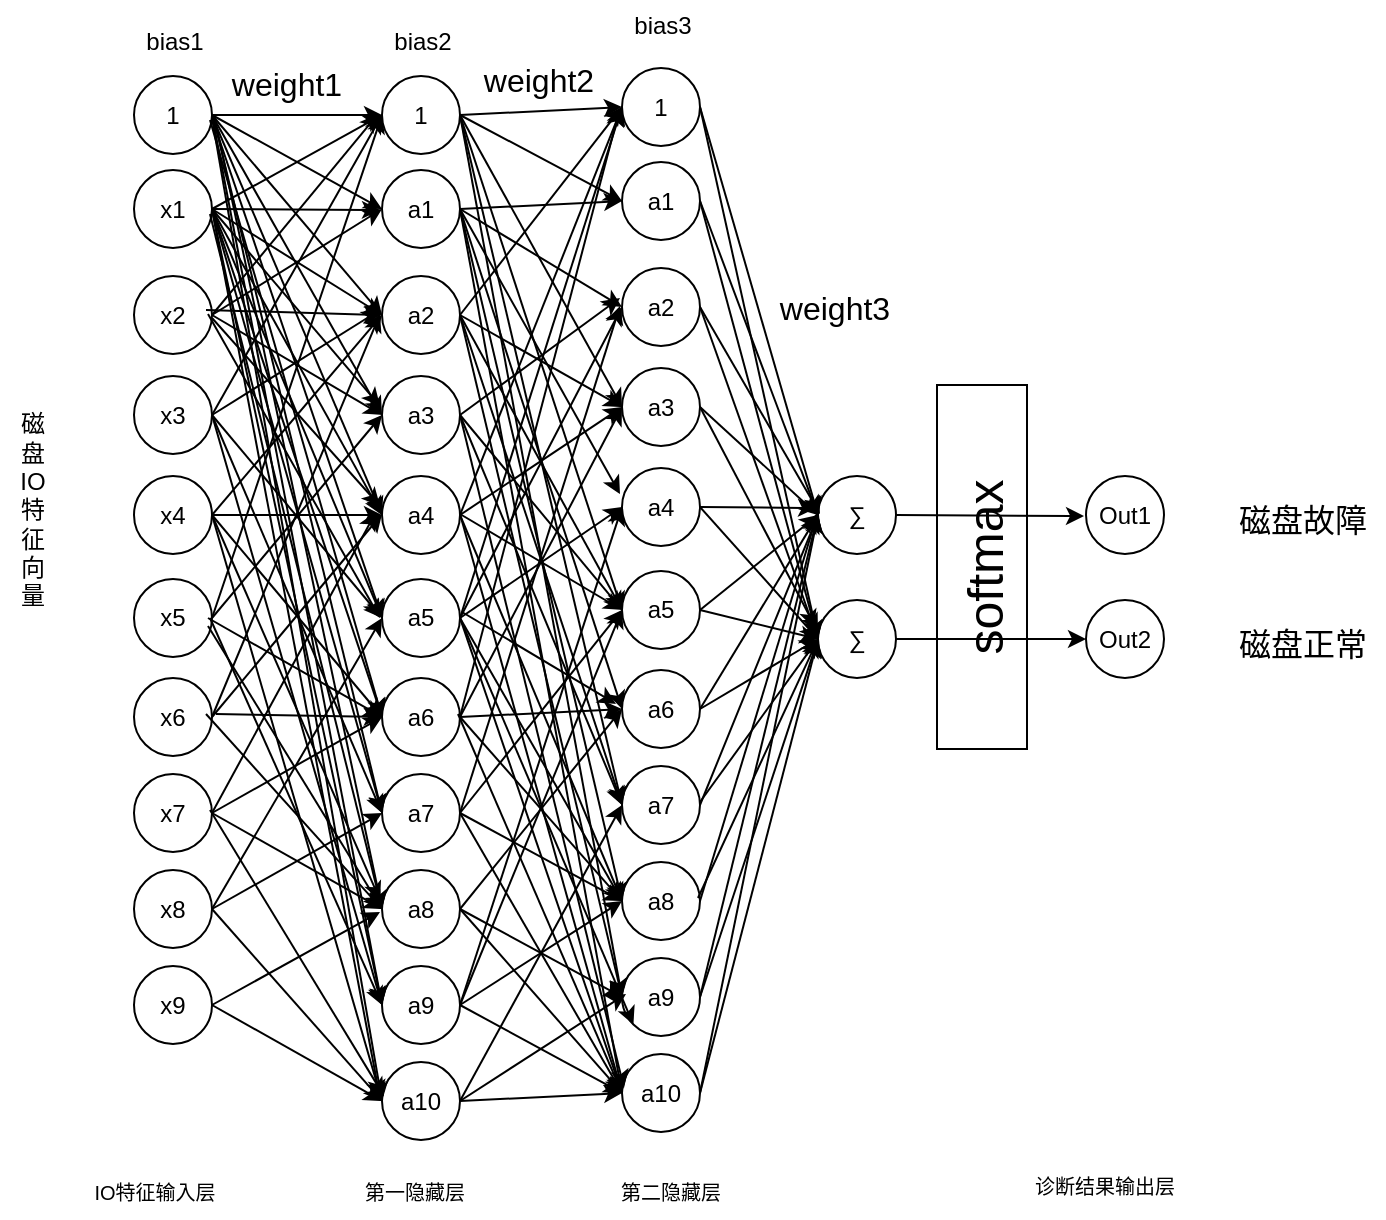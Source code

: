 <mxfile version="20.7.2" type="github">
  <diagram id="C9G8V5Rgqqo2AVioBu7W" name="第 1 页">
    <mxGraphModel dx="281" dy="-1393" grid="1" gridSize="10" guides="1" tooltips="1" connect="1" arrows="1" fold="1" page="1" pageScale="1" pageWidth="827" pageHeight="1169" math="0" shadow="0">
      <root>
        <mxCell id="0" />
        <mxCell id="1" parent="0" />
        <mxCell id="PAuHiyZ5nTzHcIfETweL-1" value="x1" style="ellipse;whiteSpace=wrap;html=1;aspect=fixed;" vertex="1" parent="1">
          <mxGeometry x="1093" y="3352" width="39" height="39" as="geometry" />
        </mxCell>
        <mxCell id="PAuHiyZ5nTzHcIfETweL-2" value="x2" style="ellipse;whiteSpace=wrap;html=1;aspect=fixed;" vertex="1" parent="1">
          <mxGeometry x="1093" y="3405" width="39" height="39" as="geometry" />
        </mxCell>
        <mxCell id="PAuHiyZ5nTzHcIfETweL-3" value="x3" style="ellipse;whiteSpace=wrap;html=1;aspect=fixed;" vertex="1" parent="1">
          <mxGeometry x="1093" y="3455" width="39" height="39" as="geometry" />
        </mxCell>
        <mxCell id="PAuHiyZ5nTzHcIfETweL-4" value="x4" style="ellipse;whiteSpace=wrap;html=1;aspect=fixed;" vertex="1" parent="1">
          <mxGeometry x="1093" y="3505" width="39" height="39" as="geometry" />
        </mxCell>
        <mxCell id="PAuHiyZ5nTzHcIfETweL-5" value="x5" style="ellipse;whiteSpace=wrap;html=1;aspect=fixed;" vertex="1" parent="1">
          <mxGeometry x="1093" y="3556.5" width="39" height="39" as="geometry" />
        </mxCell>
        <mxCell id="PAuHiyZ5nTzHcIfETweL-6" value="x6" style="ellipse;whiteSpace=wrap;html=1;aspect=fixed;" vertex="1" parent="1">
          <mxGeometry x="1093" y="3606" width="39" height="39" as="geometry" />
        </mxCell>
        <mxCell id="PAuHiyZ5nTzHcIfETweL-7" value="x7" style="ellipse;whiteSpace=wrap;html=1;aspect=fixed;" vertex="1" parent="1">
          <mxGeometry x="1093" y="3654" width="39" height="39" as="geometry" />
        </mxCell>
        <mxCell id="PAuHiyZ5nTzHcIfETweL-8" value="x8" style="ellipse;whiteSpace=wrap;html=1;aspect=fixed;" vertex="1" parent="1">
          <mxGeometry x="1093" y="3702" width="39" height="39" as="geometry" />
        </mxCell>
        <mxCell id="PAuHiyZ5nTzHcIfETweL-9" value="1" style="ellipse;whiteSpace=wrap;html=1;aspect=fixed;" vertex="1" parent="1">
          <mxGeometry x="1093" y="3305" width="39" height="39" as="geometry" />
        </mxCell>
        <mxCell id="PAuHiyZ5nTzHcIfETweL-10" value="bias1" style="text;html=1;align=center;verticalAlign=middle;resizable=0;points=[];autosize=1;strokeColor=none;fillColor=none;" vertex="1" parent="1">
          <mxGeometry x="1089" y="3275" width="47" height="26" as="geometry" />
        </mxCell>
        <mxCell id="PAuHiyZ5nTzHcIfETweL-11" value="x9" style="ellipse;whiteSpace=wrap;html=1;aspect=fixed;" vertex="1" parent="1">
          <mxGeometry x="1093" y="3750" width="39" height="39" as="geometry" />
        </mxCell>
        <mxCell id="PAuHiyZ5nTzHcIfETweL-12" value="磁&lt;br&gt;盘&lt;br&gt;IO&lt;br&gt;特&lt;br&gt;征&lt;br&gt;向&lt;br&gt;量" style="text;html=1;align=center;verticalAlign=middle;resizable=0;points=[];autosize=1;strokeColor=none;fillColor=none;" vertex="1" parent="1">
          <mxGeometry x="1026" y="3465" width="31" height="113" as="geometry" />
        </mxCell>
        <mxCell id="PAuHiyZ5nTzHcIfETweL-13" value="a1" style="ellipse;whiteSpace=wrap;html=1;aspect=fixed;" vertex="1" parent="1">
          <mxGeometry x="1217" y="3352" width="39" height="39" as="geometry" />
        </mxCell>
        <mxCell id="PAuHiyZ5nTzHcIfETweL-14" value="a2" style="ellipse;whiteSpace=wrap;html=1;aspect=fixed;" vertex="1" parent="1">
          <mxGeometry x="1217" y="3405" width="39" height="39" as="geometry" />
        </mxCell>
        <mxCell id="PAuHiyZ5nTzHcIfETweL-15" value="a3" style="ellipse;whiteSpace=wrap;html=1;aspect=fixed;" vertex="1" parent="1">
          <mxGeometry x="1217" y="3455" width="39" height="39" as="geometry" />
        </mxCell>
        <mxCell id="PAuHiyZ5nTzHcIfETweL-16" value="a4" style="ellipse;whiteSpace=wrap;html=1;aspect=fixed;" vertex="1" parent="1">
          <mxGeometry x="1217" y="3505" width="39" height="39" as="geometry" />
        </mxCell>
        <mxCell id="PAuHiyZ5nTzHcIfETweL-17" value="a5" style="ellipse;whiteSpace=wrap;html=1;aspect=fixed;" vertex="1" parent="1">
          <mxGeometry x="1217" y="3556.5" width="39" height="39" as="geometry" />
        </mxCell>
        <mxCell id="PAuHiyZ5nTzHcIfETweL-18" value="a6" style="ellipse;whiteSpace=wrap;html=1;aspect=fixed;" vertex="1" parent="1">
          <mxGeometry x="1217" y="3606" width="39" height="39" as="geometry" />
        </mxCell>
        <mxCell id="PAuHiyZ5nTzHcIfETweL-19" value="a7" style="ellipse;whiteSpace=wrap;html=1;aspect=fixed;" vertex="1" parent="1">
          <mxGeometry x="1217" y="3654" width="39" height="39" as="geometry" />
        </mxCell>
        <mxCell id="PAuHiyZ5nTzHcIfETweL-20" value="a8" style="ellipse;whiteSpace=wrap;html=1;aspect=fixed;" vertex="1" parent="1">
          <mxGeometry x="1217" y="3702" width="39" height="39" as="geometry" />
        </mxCell>
        <mxCell id="PAuHiyZ5nTzHcIfETweL-21" value="a9" style="ellipse;whiteSpace=wrap;html=1;aspect=fixed;" vertex="1" parent="1">
          <mxGeometry x="1217" y="3750" width="39" height="39" as="geometry" />
        </mxCell>
        <mxCell id="PAuHiyZ5nTzHcIfETweL-22" value="1" style="ellipse;whiteSpace=wrap;html=1;aspect=fixed;" vertex="1" parent="1">
          <mxGeometry x="1217" y="3305" width="39" height="39" as="geometry" />
        </mxCell>
        <mxCell id="PAuHiyZ5nTzHcIfETweL-23" value="bias2" style="text;html=1;align=center;verticalAlign=middle;resizable=0;points=[];autosize=1;strokeColor=none;fillColor=none;" vertex="1" parent="1">
          <mxGeometry x="1213" y="3275" width="47" height="26" as="geometry" />
        </mxCell>
        <mxCell id="PAuHiyZ5nTzHcIfETweL-24" value="a10" style="ellipse;whiteSpace=wrap;html=1;aspect=fixed;" vertex="1" parent="1">
          <mxGeometry x="1217" y="3798" width="39" height="39" as="geometry" />
        </mxCell>
        <mxCell id="PAuHiyZ5nTzHcIfETweL-25" value="a1" style="ellipse;whiteSpace=wrap;html=1;aspect=fixed;" vertex="1" parent="1">
          <mxGeometry x="1337" y="3348" width="39" height="39" as="geometry" />
        </mxCell>
        <mxCell id="PAuHiyZ5nTzHcIfETweL-26" value="a2" style="ellipse;whiteSpace=wrap;html=1;aspect=fixed;" vertex="1" parent="1">
          <mxGeometry x="1337" y="3401" width="39" height="39" as="geometry" />
        </mxCell>
        <mxCell id="PAuHiyZ5nTzHcIfETweL-27" value="a3" style="ellipse;whiteSpace=wrap;html=1;aspect=fixed;" vertex="1" parent="1">
          <mxGeometry x="1337" y="3451" width="39" height="39" as="geometry" />
        </mxCell>
        <mxCell id="PAuHiyZ5nTzHcIfETweL-28" value="a4" style="ellipse;whiteSpace=wrap;html=1;aspect=fixed;" vertex="1" parent="1">
          <mxGeometry x="1337" y="3501" width="39" height="39" as="geometry" />
        </mxCell>
        <mxCell id="PAuHiyZ5nTzHcIfETweL-29" value="a5" style="ellipse;whiteSpace=wrap;html=1;aspect=fixed;" vertex="1" parent="1">
          <mxGeometry x="1337" y="3552.5" width="39" height="39" as="geometry" />
        </mxCell>
        <mxCell id="PAuHiyZ5nTzHcIfETweL-30" value="a6" style="ellipse;whiteSpace=wrap;html=1;aspect=fixed;" vertex="1" parent="1">
          <mxGeometry x="1337" y="3602" width="39" height="39" as="geometry" />
        </mxCell>
        <mxCell id="PAuHiyZ5nTzHcIfETweL-31" value="a7" style="ellipse;whiteSpace=wrap;html=1;aspect=fixed;" vertex="1" parent="1">
          <mxGeometry x="1337" y="3650" width="39" height="39" as="geometry" />
        </mxCell>
        <mxCell id="PAuHiyZ5nTzHcIfETweL-32" value="a8" style="ellipse;whiteSpace=wrap;html=1;aspect=fixed;" vertex="1" parent="1">
          <mxGeometry x="1337" y="3698" width="39" height="39" as="geometry" />
        </mxCell>
        <mxCell id="PAuHiyZ5nTzHcIfETweL-33" value="a9" style="ellipse;whiteSpace=wrap;html=1;aspect=fixed;" vertex="1" parent="1">
          <mxGeometry x="1337" y="3746" width="39" height="39" as="geometry" />
        </mxCell>
        <mxCell id="PAuHiyZ5nTzHcIfETweL-34" value="1" style="ellipse;whiteSpace=wrap;html=1;aspect=fixed;" vertex="1" parent="1">
          <mxGeometry x="1337" y="3301" width="39" height="39" as="geometry" />
        </mxCell>
        <mxCell id="PAuHiyZ5nTzHcIfETweL-35" value="a10" style="ellipse;whiteSpace=wrap;html=1;aspect=fixed;" vertex="1" parent="1">
          <mxGeometry x="1337" y="3794" width="39" height="39" as="geometry" />
        </mxCell>
        <mxCell id="PAuHiyZ5nTzHcIfETweL-36" value="bias3" style="text;html=1;align=center;verticalAlign=middle;resizable=0;points=[];autosize=1;strokeColor=none;fillColor=none;" vertex="1" parent="1">
          <mxGeometry x="1333" y="3267" width="47" height="26" as="geometry" />
        </mxCell>
        <mxCell id="PAuHiyZ5nTzHcIfETweL-37" value="∑" style="ellipse;whiteSpace=wrap;html=1;aspect=fixed;" vertex="1" parent="1">
          <mxGeometry x="1435" y="3505" width="39" height="39" as="geometry" />
        </mxCell>
        <mxCell id="PAuHiyZ5nTzHcIfETweL-38" value="∑" style="ellipse;whiteSpace=wrap;html=1;aspect=fixed;" vertex="1" parent="1">
          <mxGeometry x="1435" y="3567" width="39" height="39" as="geometry" />
        </mxCell>
        <mxCell id="PAuHiyZ5nTzHcIfETweL-39" value="softmax" style="rounded=0;whiteSpace=wrap;html=1;fontSize=25;rotation=-90;" vertex="1" parent="1">
          <mxGeometry x="1426" y="3528" width="182" height="45" as="geometry" />
        </mxCell>
        <mxCell id="PAuHiyZ5nTzHcIfETweL-40" value="Out1" style="ellipse;whiteSpace=wrap;html=1;aspect=fixed;" vertex="1" parent="1">
          <mxGeometry x="1569" y="3505" width="39" height="39" as="geometry" />
        </mxCell>
        <mxCell id="PAuHiyZ5nTzHcIfETweL-41" value="Out2" style="ellipse;whiteSpace=wrap;html=1;aspect=fixed;" vertex="1" parent="1">
          <mxGeometry x="1569" y="3567" width="39" height="39" as="geometry" />
        </mxCell>
        <mxCell id="PAuHiyZ5nTzHcIfETweL-42" value="磁盘故障" style="text;html=1;align=center;verticalAlign=middle;resizable=0;points=[];autosize=1;strokeColor=none;fillColor=none;fontSize=16;" vertex="1" parent="1">
          <mxGeometry x="1636" y="3511" width="82" height="31" as="geometry" />
        </mxCell>
        <mxCell id="PAuHiyZ5nTzHcIfETweL-43" value="磁盘正常" style="text;html=1;align=center;verticalAlign=middle;resizable=0;points=[];autosize=1;strokeColor=none;fillColor=none;fontSize=16;" vertex="1" parent="1">
          <mxGeometry x="1636" y="3573" width="82" height="31" as="geometry" />
        </mxCell>
        <mxCell id="PAuHiyZ5nTzHcIfETweL-44" value="" style="endArrow=classic;html=1;rounded=0;fontSize=16;exitX=1;exitY=0.5;exitDx=0;exitDy=0;entryX=0;entryY=0.5;entryDx=0;entryDy=0;" edge="1" parent="1" source="PAuHiyZ5nTzHcIfETweL-9" target="PAuHiyZ5nTzHcIfETweL-22">
          <mxGeometry width="50" height="50" relative="1" as="geometry">
            <mxPoint x="1312" y="3616" as="sourcePoint" />
            <mxPoint x="1362" y="3566" as="targetPoint" />
          </mxGeometry>
        </mxCell>
        <mxCell id="PAuHiyZ5nTzHcIfETweL-45" value="" style="endArrow=classic;html=1;rounded=0;fontSize=16;exitX=1;exitY=0.5;exitDx=0;exitDy=0;entryX=0;entryY=0.5;entryDx=0;entryDy=0;" edge="1" parent="1" source="PAuHiyZ5nTzHcIfETweL-9" target="PAuHiyZ5nTzHcIfETweL-13">
          <mxGeometry width="50" height="50" relative="1" as="geometry">
            <mxPoint x="1142" y="3334.5" as="sourcePoint" />
            <mxPoint x="1227" y="3334.5" as="targetPoint" />
          </mxGeometry>
        </mxCell>
        <mxCell id="PAuHiyZ5nTzHcIfETweL-46" value="" style="endArrow=classic;html=1;rounded=0;fontSize=16;exitX=1;exitY=0.5;exitDx=0;exitDy=0;entryX=0;entryY=0.5;entryDx=0;entryDy=0;" edge="1" parent="1" source="PAuHiyZ5nTzHcIfETweL-9" target="PAuHiyZ5nTzHcIfETweL-14">
          <mxGeometry width="50" height="50" relative="1" as="geometry">
            <mxPoint x="1152" y="3344.5" as="sourcePoint" />
            <mxPoint x="1237" y="3344.5" as="targetPoint" />
          </mxGeometry>
        </mxCell>
        <mxCell id="PAuHiyZ5nTzHcIfETweL-47" value="" style="endArrow=classic;html=1;rounded=0;fontSize=16;exitX=1;exitY=0.5;exitDx=0;exitDy=0;entryX=0;entryY=0.5;entryDx=0;entryDy=0;" edge="1" parent="1" source="PAuHiyZ5nTzHcIfETweL-9" target="PAuHiyZ5nTzHcIfETweL-15">
          <mxGeometry width="50" height="50" relative="1" as="geometry">
            <mxPoint x="1162" y="3354.5" as="sourcePoint" />
            <mxPoint x="1247" y="3354.5" as="targetPoint" />
          </mxGeometry>
        </mxCell>
        <mxCell id="PAuHiyZ5nTzHcIfETweL-48" value="" style="endArrow=classic;html=1;rounded=0;fontSize=16;entryX=0;entryY=0.5;entryDx=0;entryDy=0;" edge="1" parent="1" target="PAuHiyZ5nTzHcIfETweL-16">
          <mxGeometry width="50" height="50" relative="1" as="geometry">
            <mxPoint x="1132" y="3325" as="sourcePoint" />
            <mxPoint x="1257" y="3364.5" as="targetPoint" />
          </mxGeometry>
        </mxCell>
        <mxCell id="PAuHiyZ5nTzHcIfETweL-49" value="" style="endArrow=classic;html=1;rounded=0;fontSize=16;entryX=0;entryY=0.5;entryDx=0;entryDy=0;" edge="1" parent="1" target="PAuHiyZ5nTzHcIfETweL-17">
          <mxGeometry width="50" height="50" relative="1" as="geometry">
            <mxPoint x="1132" y="3326" as="sourcePoint" />
            <mxPoint x="1267" y="3374.5" as="targetPoint" />
          </mxGeometry>
        </mxCell>
        <mxCell id="PAuHiyZ5nTzHcIfETweL-50" value="" style="endArrow=classic;html=1;rounded=0;fontSize=16;entryX=0;entryY=0.5;entryDx=0;entryDy=0;" edge="1" parent="1" target="PAuHiyZ5nTzHcIfETweL-18">
          <mxGeometry width="50" height="50" relative="1" as="geometry">
            <mxPoint x="1131" y="3327" as="sourcePoint" />
            <mxPoint x="1277" y="3384.5" as="targetPoint" />
          </mxGeometry>
        </mxCell>
        <mxCell id="PAuHiyZ5nTzHcIfETweL-51" value="" style="endArrow=classic;html=1;rounded=0;fontSize=16;entryX=0;entryY=0.5;entryDx=0;entryDy=0;" edge="1" parent="1" target="PAuHiyZ5nTzHcIfETweL-19">
          <mxGeometry width="50" height="50" relative="1" as="geometry">
            <mxPoint x="1133" y="3327" as="sourcePoint" />
            <mxPoint x="1287" y="3394.5" as="targetPoint" />
          </mxGeometry>
        </mxCell>
        <mxCell id="PAuHiyZ5nTzHcIfETweL-52" value="" style="endArrow=classic;html=1;rounded=0;fontSize=16;entryX=0;entryY=0.5;entryDx=0;entryDy=0;" edge="1" parent="1" target="PAuHiyZ5nTzHcIfETweL-20">
          <mxGeometry width="50" height="50" relative="1" as="geometry">
            <mxPoint x="1134" y="3329" as="sourcePoint" />
            <mxPoint x="1297" y="3404.5" as="targetPoint" />
          </mxGeometry>
        </mxCell>
        <mxCell id="PAuHiyZ5nTzHcIfETweL-53" value="" style="endArrow=classic;html=1;rounded=0;fontSize=16;exitX=1;exitY=0.5;exitDx=0;exitDy=0;entryX=0;entryY=0.5;entryDx=0;entryDy=0;" edge="1" parent="1" source="PAuHiyZ5nTzHcIfETweL-9" target="PAuHiyZ5nTzHcIfETweL-21">
          <mxGeometry width="50" height="50" relative="1" as="geometry">
            <mxPoint x="1222" y="3414.5" as="sourcePoint" />
            <mxPoint x="1307" y="3414.5" as="targetPoint" />
          </mxGeometry>
        </mxCell>
        <mxCell id="PAuHiyZ5nTzHcIfETweL-54" value="" style="endArrow=classic;html=1;rounded=0;fontSize=16;entryX=0;entryY=0.5;entryDx=0;entryDy=0;" edge="1" parent="1" target="PAuHiyZ5nTzHcIfETweL-24">
          <mxGeometry width="50" height="50" relative="1" as="geometry">
            <mxPoint x="1132" y="3326" as="sourcePoint" />
            <mxPoint x="1317" y="3424.5" as="targetPoint" />
          </mxGeometry>
        </mxCell>
        <mxCell id="PAuHiyZ5nTzHcIfETweL-55" value="" style="endArrow=classic;html=1;rounded=0;fontSize=16;exitX=1;exitY=0.5;exitDx=0;exitDy=0;entryX=0;entryY=0.5;entryDx=0;entryDy=0;" edge="1" parent="1" source="PAuHiyZ5nTzHcIfETweL-1" target="PAuHiyZ5nTzHcIfETweL-22">
          <mxGeometry width="50" height="50" relative="1" as="geometry">
            <mxPoint x="1242" y="3434.5" as="sourcePoint" />
            <mxPoint x="1327" y="3434.5" as="targetPoint" />
          </mxGeometry>
        </mxCell>
        <mxCell id="PAuHiyZ5nTzHcIfETweL-56" value="" style="endArrow=classic;html=1;rounded=0;fontSize=16;exitX=1;exitY=0.5;exitDx=0;exitDy=0;" edge="1" parent="1" source="PAuHiyZ5nTzHcIfETweL-1">
          <mxGeometry width="50" height="50" relative="1" as="geometry">
            <mxPoint x="1252" y="3444.5" as="sourcePoint" />
            <mxPoint x="1216" y="3372" as="targetPoint" />
          </mxGeometry>
        </mxCell>
        <mxCell id="PAuHiyZ5nTzHcIfETweL-57" value="" style="endArrow=classic;html=1;rounded=0;fontSize=16;exitX=1;exitY=0.5;exitDx=0;exitDy=0;entryX=0;entryY=0.5;entryDx=0;entryDy=0;" edge="1" parent="1" source="PAuHiyZ5nTzHcIfETweL-1" target="PAuHiyZ5nTzHcIfETweL-14">
          <mxGeometry width="50" height="50" relative="1" as="geometry">
            <mxPoint x="1272" y="3464.5" as="sourcePoint" />
            <mxPoint x="1357" y="3464.5" as="targetPoint" />
          </mxGeometry>
        </mxCell>
        <mxCell id="PAuHiyZ5nTzHcIfETweL-58" value="" style="endArrow=classic;html=1;rounded=0;fontSize=16;exitX=1;exitY=0.5;exitDx=0;exitDy=0;" edge="1" parent="1" source="PAuHiyZ5nTzHcIfETweL-1">
          <mxGeometry width="50" height="50" relative="1" as="geometry">
            <mxPoint x="1282" y="3474.5" as="sourcePoint" />
            <mxPoint x="1216" y="3470" as="targetPoint" />
          </mxGeometry>
        </mxCell>
        <mxCell id="PAuHiyZ5nTzHcIfETweL-59" value="" style="endArrow=classic;html=1;rounded=0;fontSize=16;exitX=1;exitY=0.5;exitDx=0;exitDy=0;entryX=0;entryY=0.5;entryDx=0;entryDy=0;" edge="1" parent="1" source="PAuHiyZ5nTzHcIfETweL-1" target="PAuHiyZ5nTzHcIfETweL-16">
          <mxGeometry width="50" height="50" relative="1" as="geometry">
            <mxPoint x="1292" y="3484.5" as="sourcePoint" />
            <mxPoint x="1377" y="3484.5" as="targetPoint" />
          </mxGeometry>
        </mxCell>
        <mxCell id="PAuHiyZ5nTzHcIfETweL-60" value="" style="endArrow=classic;html=1;rounded=0;fontSize=16;exitX=1;exitY=0.5;exitDx=0;exitDy=0;entryX=0;entryY=0.5;entryDx=0;entryDy=0;" edge="1" parent="1" source="PAuHiyZ5nTzHcIfETweL-1" target="PAuHiyZ5nTzHcIfETweL-17">
          <mxGeometry width="50" height="50" relative="1" as="geometry">
            <mxPoint x="1302" y="3494.5" as="sourcePoint" />
            <mxPoint x="1387" y="3494.5" as="targetPoint" />
          </mxGeometry>
        </mxCell>
        <mxCell id="PAuHiyZ5nTzHcIfETweL-61" value="" style="endArrow=classic;html=1;rounded=0;fontSize=16;exitX=1;exitY=0.5;exitDx=0;exitDy=0;entryX=0;entryY=0.5;entryDx=0;entryDy=0;" edge="1" parent="1" source="PAuHiyZ5nTzHcIfETweL-1" target="PAuHiyZ5nTzHcIfETweL-18">
          <mxGeometry width="50" height="50" relative="1" as="geometry">
            <mxPoint x="1312" y="3504.5" as="sourcePoint" />
            <mxPoint x="1397" y="3504.5" as="targetPoint" />
          </mxGeometry>
        </mxCell>
        <mxCell id="PAuHiyZ5nTzHcIfETweL-62" value="" style="endArrow=classic;html=1;rounded=0;fontSize=16;exitX=1;exitY=0.5;exitDx=0;exitDy=0;entryX=0;entryY=0.5;entryDx=0;entryDy=0;" edge="1" parent="1" source="PAuHiyZ5nTzHcIfETweL-1" target="PAuHiyZ5nTzHcIfETweL-19">
          <mxGeometry width="50" height="50" relative="1" as="geometry">
            <mxPoint x="1322" y="3514.5" as="sourcePoint" />
            <mxPoint x="1407" y="3514.5" as="targetPoint" />
          </mxGeometry>
        </mxCell>
        <mxCell id="PAuHiyZ5nTzHcIfETweL-63" value="" style="endArrow=classic;html=1;rounded=0;fontSize=16;entryX=0;entryY=0.5;entryDx=0;entryDy=0;" edge="1" parent="1" target="PAuHiyZ5nTzHcIfETweL-20">
          <mxGeometry width="50" height="50" relative="1" as="geometry">
            <mxPoint x="1131" y="3374" as="sourcePoint" />
            <mxPoint x="1417" y="3524.5" as="targetPoint" />
          </mxGeometry>
        </mxCell>
        <mxCell id="PAuHiyZ5nTzHcIfETweL-64" value="" style="endArrow=classic;html=1;rounded=0;fontSize=16;entryX=0;entryY=0.5;entryDx=0;entryDy=0;" edge="1" parent="1" target="PAuHiyZ5nTzHcIfETweL-21">
          <mxGeometry width="50" height="50" relative="1" as="geometry">
            <mxPoint x="1132" y="3372" as="sourcePoint" />
            <mxPoint x="1427" y="3534.5" as="targetPoint" />
          </mxGeometry>
        </mxCell>
        <mxCell id="PAuHiyZ5nTzHcIfETweL-65" value="" style="endArrow=classic;html=1;rounded=0;fontSize=16;exitX=1;exitY=0.5;exitDx=0;exitDy=0;" edge="1" parent="1" source="PAuHiyZ5nTzHcIfETweL-1">
          <mxGeometry width="50" height="50" relative="1" as="geometry">
            <mxPoint x="1352" y="3544.5" as="sourcePoint" />
            <mxPoint x="1216" y="3816" as="targetPoint" />
          </mxGeometry>
        </mxCell>
        <mxCell id="PAuHiyZ5nTzHcIfETweL-66" value="" style="endArrow=classic;html=1;rounded=0;fontSize=16;exitX=1;exitY=0.5;exitDx=0;exitDy=0;" edge="1" parent="1" source="PAuHiyZ5nTzHcIfETweL-2">
          <mxGeometry width="50" height="50" relative="1" as="geometry">
            <mxPoint x="1362" y="3554.5" as="sourcePoint" />
            <mxPoint x="1215" y="3324" as="targetPoint" />
          </mxGeometry>
        </mxCell>
        <mxCell id="PAuHiyZ5nTzHcIfETweL-67" value="" style="endArrow=classic;html=1;rounded=0;fontSize=16;exitX=1;exitY=0.5;exitDx=0;exitDy=0;entryX=0;entryY=0.5;entryDx=0;entryDy=0;" edge="1" parent="1" source="PAuHiyZ5nTzHcIfETweL-2" target="PAuHiyZ5nTzHcIfETweL-13">
          <mxGeometry width="50" height="50" relative="1" as="geometry">
            <mxPoint x="1372" y="3564.5" as="sourcePoint" />
            <mxPoint x="1457" y="3564.5" as="targetPoint" />
          </mxGeometry>
        </mxCell>
        <mxCell id="PAuHiyZ5nTzHcIfETweL-68" value="" style="endArrow=classic;html=1;rounded=0;fontSize=16;entryX=0;entryY=0.5;entryDx=0;entryDy=0;" edge="1" parent="1" target="PAuHiyZ5nTzHcIfETweL-14">
          <mxGeometry width="50" height="50" relative="1" as="geometry">
            <mxPoint x="1129" y="3422" as="sourcePoint" />
            <mxPoint x="1467" y="3574.5" as="targetPoint" />
          </mxGeometry>
        </mxCell>
        <mxCell id="PAuHiyZ5nTzHcIfETweL-69" value="" style="endArrow=classic;html=1;rounded=0;fontSize=16;exitX=1;exitY=0.5;exitDx=0;exitDy=0;entryX=0;entryY=0.5;entryDx=0;entryDy=0;" edge="1" parent="1" source="PAuHiyZ5nTzHcIfETweL-2" target="PAuHiyZ5nTzHcIfETweL-15">
          <mxGeometry width="50" height="50" relative="1" as="geometry">
            <mxPoint x="1392" y="3584.5" as="sourcePoint" />
            <mxPoint x="1477" y="3584.5" as="targetPoint" />
          </mxGeometry>
        </mxCell>
        <mxCell id="PAuHiyZ5nTzHcIfETweL-70" value="" style="endArrow=classic;html=1;rounded=0;fontSize=16;" edge="1" parent="1">
          <mxGeometry width="50" height="50" relative="1" as="geometry">
            <mxPoint x="1132" y="3426" as="sourcePoint" />
            <mxPoint x="1216" y="3520" as="targetPoint" />
          </mxGeometry>
        </mxCell>
        <mxCell id="PAuHiyZ5nTzHcIfETweL-71" value="" style="endArrow=classic;html=1;rounded=0;fontSize=16;" edge="1" parent="1">
          <mxGeometry width="50" height="50" relative="1" as="geometry">
            <mxPoint x="1130" y="3424" as="sourcePoint" />
            <mxPoint x="1216" y="3576" as="targetPoint" />
          </mxGeometry>
        </mxCell>
        <mxCell id="PAuHiyZ5nTzHcIfETweL-72" value="" style="endArrow=classic;html=1;rounded=0;fontSize=16;exitX=1;exitY=0.5;exitDx=0;exitDy=0;entryX=0;entryY=0.5;entryDx=0;entryDy=0;" edge="1" parent="1" source="PAuHiyZ5nTzHcIfETweL-3" target="PAuHiyZ5nTzHcIfETweL-22">
          <mxGeometry width="50" height="50" relative="1" as="geometry">
            <mxPoint x="1422" y="3614.5" as="sourcePoint" />
            <mxPoint x="1507" y="3614.5" as="targetPoint" />
          </mxGeometry>
        </mxCell>
        <mxCell id="PAuHiyZ5nTzHcIfETweL-73" value="" style="endArrow=classic;html=1;rounded=0;fontSize=16;exitX=1;exitY=0.5;exitDx=0;exitDy=0;" edge="1" parent="1" source="PAuHiyZ5nTzHcIfETweL-3">
          <mxGeometry width="50" height="50" relative="1" as="geometry">
            <mxPoint x="1432" y="3624.5" as="sourcePoint" />
            <mxPoint x="1216" y="3422" as="targetPoint" />
          </mxGeometry>
        </mxCell>
        <mxCell id="PAuHiyZ5nTzHcIfETweL-74" value="" style="endArrow=classic;html=1;rounded=0;fontSize=16;exitX=1;exitY=0.5;exitDx=0;exitDy=0;entryX=0;entryY=0.5;entryDx=0;entryDy=0;" edge="1" parent="1" source="PAuHiyZ5nTzHcIfETweL-3" target="PAuHiyZ5nTzHcIfETweL-17">
          <mxGeometry width="50" height="50" relative="1" as="geometry">
            <mxPoint x="1442" y="3634.5" as="sourcePoint" />
            <mxPoint x="1527" y="3634.5" as="targetPoint" />
          </mxGeometry>
        </mxCell>
        <mxCell id="PAuHiyZ5nTzHcIfETweL-75" value="" style="endArrow=classic;html=1;rounded=0;fontSize=16;exitX=1;exitY=0.5;exitDx=0;exitDy=0;entryX=0;entryY=0.5;entryDx=0;entryDy=0;" edge="1" parent="1" source="PAuHiyZ5nTzHcIfETweL-3" target="PAuHiyZ5nTzHcIfETweL-19">
          <mxGeometry width="50" height="50" relative="1" as="geometry">
            <mxPoint x="1452" y="3644.5" as="sourcePoint" />
            <mxPoint x="1537" y="3644.5" as="targetPoint" />
          </mxGeometry>
        </mxCell>
        <mxCell id="PAuHiyZ5nTzHcIfETweL-76" value="" style="endArrow=classic;html=1;rounded=0;fontSize=16;exitX=1;exitY=0.5;exitDx=0;exitDy=0;entryX=0;entryY=0.5;entryDx=0;entryDy=0;" edge="1" parent="1" source="PAuHiyZ5nTzHcIfETweL-3" target="PAuHiyZ5nTzHcIfETweL-21">
          <mxGeometry width="50" height="50" relative="1" as="geometry">
            <mxPoint x="1462" y="3654.5" as="sourcePoint" />
            <mxPoint x="1547" y="3654.5" as="targetPoint" />
          </mxGeometry>
        </mxCell>
        <mxCell id="PAuHiyZ5nTzHcIfETweL-77" value="" style="endArrow=classic;html=1;rounded=0;fontSize=16;exitX=1;exitY=0.5;exitDx=0;exitDy=0;entryX=0;entryY=0.5;entryDx=0;entryDy=0;" edge="1" parent="1" source="PAuHiyZ5nTzHcIfETweL-4" target="PAuHiyZ5nTzHcIfETweL-14">
          <mxGeometry width="50" height="50" relative="1" as="geometry">
            <mxPoint x="1472" y="3664.5" as="sourcePoint" />
            <mxPoint x="1557" y="3664.5" as="targetPoint" />
          </mxGeometry>
        </mxCell>
        <mxCell id="PAuHiyZ5nTzHcIfETweL-78" value="" style="endArrow=classic;html=1;rounded=0;fontSize=16;exitX=1;exitY=0.5;exitDx=0;exitDy=0;entryX=0;entryY=0.5;entryDx=0;entryDy=0;" edge="1" parent="1" source="PAuHiyZ5nTzHcIfETweL-4" target="PAuHiyZ5nTzHcIfETweL-16">
          <mxGeometry width="50" height="50" relative="1" as="geometry">
            <mxPoint x="1482" y="3674.5" as="sourcePoint" />
            <mxPoint x="1567" y="3674.5" as="targetPoint" />
          </mxGeometry>
        </mxCell>
        <mxCell id="PAuHiyZ5nTzHcIfETweL-79" value="" style="endArrow=classic;html=1;rounded=0;fontSize=16;exitX=1;exitY=0.5;exitDx=0;exitDy=0;entryX=0;entryY=0.5;entryDx=0;entryDy=0;" edge="1" parent="1" source="PAuHiyZ5nTzHcIfETweL-4" target="PAuHiyZ5nTzHcIfETweL-18">
          <mxGeometry width="50" height="50" relative="1" as="geometry">
            <mxPoint x="1492" y="3684.5" as="sourcePoint" />
            <mxPoint x="1577" y="3684.5" as="targetPoint" />
          </mxGeometry>
        </mxCell>
        <mxCell id="PAuHiyZ5nTzHcIfETweL-80" value="" style="endArrow=classic;html=1;rounded=0;fontSize=16;exitX=1;exitY=0.5;exitDx=0;exitDy=0;" edge="1" parent="1" source="PAuHiyZ5nTzHcIfETweL-4">
          <mxGeometry width="50" height="50" relative="1" as="geometry">
            <mxPoint x="1502" y="3694.5" as="sourcePoint" />
            <mxPoint x="1216" y="3717" as="targetPoint" />
          </mxGeometry>
        </mxCell>
        <mxCell id="PAuHiyZ5nTzHcIfETweL-81" value="" style="endArrow=classic;html=1;rounded=0;fontSize=16;exitX=1;exitY=0.5;exitDx=0;exitDy=0;entryX=0;entryY=0.5;entryDx=0;entryDy=0;" edge="1" parent="1" source="PAuHiyZ5nTzHcIfETweL-4" target="PAuHiyZ5nTzHcIfETweL-24">
          <mxGeometry width="50" height="50" relative="1" as="geometry">
            <mxPoint x="1512" y="3704.5" as="sourcePoint" />
            <mxPoint x="1597" y="3704.5" as="targetPoint" />
          </mxGeometry>
        </mxCell>
        <mxCell id="PAuHiyZ5nTzHcIfETweL-82" value="" style="endArrow=classic;html=1;rounded=0;fontSize=16;exitX=1;exitY=0.5;exitDx=0;exitDy=0;entryX=0;entryY=0.5;entryDx=0;entryDy=0;" edge="1" parent="1" source="PAuHiyZ5nTzHcIfETweL-5" target="PAuHiyZ5nTzHcIfETweL-22">
          <mxGeometry width="50" height="50" relative="1" as="geometry">
            <mxPoint x="1522" y="3714.5" as="sourcePoint" />
            <mxPoint x="1607" y="3714.5" as="targetPoint" />
          </mxGeometry>
        </mxCell>
        <mxCell id="PAuHiyZ5nTzHcIfETweL-83" value="" style="endArrow=classic;html=1;rounded=0;fontSize=16;exitX=1;exitY=0.5;exitDx=0;exitDy=0;entryX=0;entryY=0.5;entryDx=0;entryDy=0;" edge="1" parent="1" source="PAuHiyZ5nTzHcIfETweL-5" target="PAuHiyZ5nTzHcIfETweL-15">
          <mxGeometry width="50" height="50" relative="1" as="geometry">
            <mxPoint x="1532" y="3724.5" as="sourcePoint" />
            <mxPoint x="1617" y="3724.5" as="targetPoint" />
          </mxGeometry>
        </mxCell>
        <mxCell id="PAuHiyZ5nTzHcIfETweL-84" value="" style="endArrow=classic;html=1;rounded=0;fontSize=16;entryX=0;entryY=0.5;entryDx=0;entryDy=0;" edge="1" parent="1" target="PAuHiyZ5nTzHcIfETweL-18">
          <mxGeometry width="50" height="50" relative="1" as="geometry">
            <mxPoint x="1130" y="3576" as="sourcePoint" />
            <mxPoint x="1627" y="3734.5" as="targetPoint" />
          </mxGeometry>
        </mxCell>
        <mxCell id="PAuHiyZ5nTzHcIfETweL-85" value="" style="endArrow=classic;html=1;rounded=0;fontSize=16;entryX=0;entryY=0.5;entryDx=0;entryDy=0;" edge="1" parent="1" target="PAuHiyZ5nTzHcIfETweL-20">
          <mxGeometry width="50" height="50" relative="1" as="geometry">
            <mxPoint x="1130" y="3580" as="sourcePoint" />
            <mxPoint x="1637" y="3744.5" as="targetPoint" />
          </mxGeometry>
        </mxCell>
        <mxCell id="PAuHiyZ5nTzHcIfETweL-86" value="" style="endArrow=classic;html=1;rounded=0;fontSize=16;entryX=0;entryY=0.5;entryDx=0;entryDy=0;" edge="1" parent="1" target="PAuHiyZ5nTzHcIfETweL-21">
          <mxGeometry width="50" height="50" relative="1" as="geometry">
            <mxPoint x="1131" y="3576" as="sourcePoint" />
            <mxPoint x="1647" y="3754.5" as="targetPoint" />
          </mxGeometry>
        </mxCell>
        <mxCell id="PAuHiyZ5nTzHcIfETweL-87" value="" style="endArrow=classic;html=1;rounded=0;fontSize=16;exitX=1;exitY=0.5;exitDx=0;exitDy=0;" edge="1" parent="1" source="PAuHiyZ5nTzHcIfETweL-6">
          <mxGeometry width="50" height="50" relative="1" as="geometry">
            <mxPoint x="1572" y="3764.5" as="sourcePoint" />
            <mxPoint x="1216" y="3424" as="targetPoint" />
          </mxGeometry>
        </mxCell>
        <mxCell id="PAuHiyZ5nTzHcIfETweL-88" value="" style="endArrow=classic;html=1;rounded=0;fontSize=16;exitX=1;exitY=0.5;exitDx=0;exitDy=0;" edge="1" parent="1" source="PAuHiyZ5nTzHcIfETweL-6">
          <mxGeometry width="50" height="50" relative="1" as="geometry">
            <mxPoint x="1582" y="3774.5" as="sourcePoint" />
            <mxPoint x="1217" y="3524" as="targetPoint" />
          </mxGeometry>
        </mxCell>
        <mxCell id="PAuHiyZ5nTzHcIfETweL-89" value="" style="endArrow=classic;html=1;rounded=0;fontSize=16;entryX=0;entryY=0.5;entryDx=0;entryDy=0;" edge="1" parent="1" target="PAuHiyZ5nTzHcIfETweL-18">
          <mxGeometry width="50" height="50" relative="1" as="geometry">
            <mxPoint x="1134" y="3624" as="sourcePoint" />
            <mxPoint x="1677" y="3784.5" as="targetPoint" />
          </mxGeometry>
        </mxCell>
        <mxCell id="PAuHiyZ5nTzHcIfETweL-90" value="" style="endArrow=classic;html=1;rounded=0;fontSize=16;entryX=0;entryY=0.5;entryDx=0;entryDy=0;" edge="1" parent="1" target="PAuHiyZ5nTzHcIfETweL-20">
          <mxGeometry width="50" height="50" relative="1" as="geometry">
            <mxPoint x="1129" y="3624" as="sourcePoint" />
            <mxPoint x="1687" y="3794.5" as="targetPoint" />
          </mxGeometry>
        </mxCell>
        <mxCell id="PAuHiyZ5nTzHcIfETweL-91" value="" style="endArrow=classic;html=1;rounded=0;fontSize=16;exitX=1;exitY=0.5;exitDx=0;exitDy=0;" edge="1" parent="1" source="PAuHiyZ5nTzHcIfETweL-7">
          <mxGeometry width="50" height="50" relative="1" as="geometry">
            <mxPoint x="1612" y="3804.5" as="sourcePoint" />
            <mxPoint x="1214" y="3523" as="targetPoint" />
          </mxGeometry>
        </mxCell>
        <mxCell id="PAuHiyZ5nTzHcIfETweL-92" value="" style="endArrow=classic;html=1;rounded=0;fontSize=16;exitX=1;exitY=0.5;exitDx=0;exitDy=0;entryX=0;entryY=0.5;entryDx=0;entryDy=0;" edge="1" parent="1" source="PAuHiyZ5nTzHcIfETweL-7" target="PAuHiyZ5nTzHcIfETweL-18">
          <mxGeometry width="50" height="50" relative="1" as="geometry">
            <mxPoint x="1622" y="3814.5" as="sourcePoint" />
            <mxPoint x="1707" y="3814.5" as="targetPoint" />
          </mxGeometry>
        </mxCell>
        <mxCell id="PAuHiyZ5nTzHcIfETweL-93" value="" style="endArrow=classic;html=1;rounded=0;fontSize=16;exitX=1;exitY=0.5;exitDx=0;exitDy=0;entryX=0;entryY=0.5;entryDx=0;entryDy=0;" edge="1" parent="1" source="PAuHiyZ5nTzHcIfETweL-7" target="PAuHiyZ5nTzHcIfETweL-20">
          <mxGeometry width="50" height="50" relative="1" as="geometry">
            <mxPoint x="1632" y="3824.5" as="sourcePoint" />
            <mxPoint x="1717" y="3824.5" as="targetPoint" />
          </mxGeometry>
        </mxCell>
        <mxCell id="PAuHiyZ5nTzHcIfETweL-94" value="" style="endArrow=classic;html=1;rounded=0;fontSize=16;" edge="1" parent="1">
          <mxGeometry width="50" height="50" relative="1" as="geometry">
            <mxPoint x="1131" y="3672" as="sourcePoint" />
            <mxPoint x="1218" y="3815" as="targetPoint" />
          </mxGeometry>
        </mxCell>
        <mxCell id="PAuHiyZ5nTzHcIfETweL-95" value="" style="endArrow=classic;html=1;rounded=0;fontSize=16;exitX=1;exitY=0.5;exitDx=0;exitDy=0;entryX=0;entryY=0.5;entryDx=0;entryDy=0;" edge="1" parent="1" source="PAuHiyZ5nTzHcIfETweL-8" target="PAuHiyZ5nTzHcIfETweL-17">
          <mxGeometry width="50" height="50" relative="1" as="geometry">
            <mxPoint x="1652" y="3844.5" as="sourcePoint" />
            <mxPoint x="1737" y="3844.5" as="targetPoint" />
          </mxGeometry>
        </mxCell>
        <mxCell id="PAuHiyZ5nTzHcIfETweL-96" value="" style="endArrow=classic;html=1;rounded=0;fontSize=16;exitX=1;exitY=0.5;exitDx=0;exitDy=0;entryX=0;entryY=0.5;entryDx=0;entryDy=0;" edge="1" parent="1" source="PAuHiyZ5nTzHcIfETweL-8" target="PAuHiyZ5nTzHcIfETweL-19">
          <mxGeometry width="50" height="50" relative="1" as="geometry">
            <mxPoint x="1662" y="3854.5" as="sourcePoint" />
            <mxPoint x="1747" y="3854.5" as="targetPoint" />
          </mxGeometry>
        </mxCell>
        <mxCell id="PAuHiyZ5nTzHcIfETweL-97" value="" style="endArrow=classic;html=1;rounded=0;fontSize=16;exitX=1;exitY=0.5;exitDx=0;exitDy=0;entryX=0;entryY=0.5;entryDx=0;entryDy=0;" edge="1" parent="1" source="PAuHiyZ5nTzHcIfETweL-8" target="PAuHiyZ5nTzHcIfETweL-24">
          <mxGeometry width="50" height="50" relative="1" as="geometry">
            <mxPoint x="1672" y="3864.5" as="sourcePoint" />
            <mxPoint x="1757" y="3864.5" as="targetPoint" />
          </mxGeometry>
        </mxCell>
        <mxCell id="PAuHiyZ5nTzHcIfETweL-98" value="" style="endArrow=classic;html=1;rounded=0;fontSize=16;exitX=1;exitY=0.5;exitDx=0;exitDy=0;" edge="1" parent="1" source="PAuHiyZ5nTzHcIfETweL-11">
          <mxGeometry width="50" height="50" relative="1" as="geometry">
            <mxPoint x="1682" y="3874.5" as="sourcePoint" />
            <mxPoint x="1216" y="3723" as="targetPoint" />
          </mxGeometry>
        </mxCell>
        <mxCell id="PAuHiyZ5nTzHcIfETweL-99" value="" style="endArrow=classic;html=1;rounded=0;fontSize=16;exitX=1;exitY=0.5;exitDx=0;exitDy=0;entryX=0;entryY=0.5;entryDx=0;entryDy=0;" edge="1" parent="1" source="PAuHiyZ5nTzHcIfETweL-11" target="PAuHiyZ5nTzHcIfETweL-24">
          <mxGeometry width="50" height="50" relative="1" as="geometry">
            <mxPoint x="1692" y="3884.5" as="sourcePoint" />
            <mxPoint x="1777" y="3884.5" as="targetPoint" />
          </mxGeometry>
        </mxCell>
        <mxCell id="PAuHiyZ5nTzHcIfETweL-100" value="" style="endArrow=classic;html=1;rounded=0;fontSize=16;exitX=1;exitY=0.5;exitDx=0;exitDy=0;entryX=0;entryY=0.5;entryDx=0;entryDy=0;" edge="1" parent="1" source="PAuHiyZ5nTzHcIfETweL-22" target="PAuHiyZ5nTzHcIfETweL-25">
          <mxGeometry width="50" height="50" relative="1" as="geometry">
            <mxPoint x="1527" y="3740" as="sourcePoint" />
            <mxPoint x="1588" y="3696" as="targetPoint" />
          </mxGeometry>
        </mxCell>
        <mxCell id="PAuHiyZ5nTzHcIfETweL-101" value="" style="endArrow=classic;html=1;rounded=0;fontSize=16;exitX=1;exitY=0.5;exitDx=0;exitDy=0;entryX=0;entryY=0.5;entryDx=0;entryDy=0;" edge="1" parent="1" source="PAuHiyZ5nTzHcIfETweL-22" target="PAuHiyZ5nTzHcIfETweL-27">
          <mxGeometry width="50" height="50" relative="1" as="geometry">
            <mxPoint x="1537" y="3750" as="sourcePoint" />
            <mxPoint x="1598" y="3706" as="targetPoint" />
          </mxGeometry>
        </mxCell>
        <mxCell id="PAuHiyZ5nTzHcIfETweL-102" value="" style="endArrow=classic;html=1;rounded=0;fontSize=16;exitX=1;exitY=0.5;exitDx=0;exitDy=0;entryX=0;entryY=0.5;entryDx=0;entryDy=0;" edge="1" parent="1" source="PAuHiyZ5nTzHcIfETweL-22" target="PAuHiyZ5nTzHcIfETweL-29">
          <mxGeometry width="50" height="50" relative="1" as="geometry">
            <mxPoint x="1547" y="3760" as="sourcePoint" />
            <mxPoint x="1608" y="3716" as="targetPoint" />
          </mxGeometry>
        </mxCell>
        <mxCell id="PAuHiyZ5nTzHcIfETweL-103" value="" style="endArrow=classic;html=1;rounded=0;fontSize=16;exitX=1;exitY=0.5;exitDx=0;exitDy=0;entryX=0;entryY=0.5;entryDx=0;entryDy=0;" edge="1" parent="1" source="PAuHiyZ5nTzHcIfETweL-22" target="PAuHiyZ5nTzHcIfETweL-31">
          <mxGeometry width="50" height="50" relative="1" as="geometry">
            <mxPoint x="1557" y="3770" as="sourcePoint" />
            <mxPoint x="1618" y="3726" as="targetPoint" />
          </mxGeometry>
        </mxCell>
        <mxCell id="PAuHiyZ5nTzHcIfETweL-104" value="" style="endArrow=classic;html=1;rounded=0;fontSize=16;exitX=1;exitY=0.5;exitDx=0;exitDy=0;entryX=0;entryY=0.5;entryDx=0;entryDy=0;" edge="1" parent="1" source="PAuHiyZ5nTzHcIfETweL-22" target="PAuHiyZ5nTzHcIfETweL-33">
          <mxGeometry width="50" height="50" relative="1" as="geometry">
            <mxPoint x="1567" y="3780" as="sourcePoint" />
            <mxPoint x="1628" y="3736" as="targetPoint" />
          </mxGeometry>
        </mxCell>
        <mxCell id="PAuHiyZ5nTzHcIfETweL-105" value="" style="endArrow=classic;html=1;rounded=0;fontSize=16;exitX=1;exitY=0.5;exitDx=0;exitDy=0;entryX=0;entryY=0.5;entryDx=0;entryDy=0;" edge="1" parent="1" source="PAuHiyZ5nTzHcIfETweL-22" target="PAuHiyZ5nTzHcIfETweL-34">
          <mxGeometry width="50" height="50" relative="1" as="geometry">
            <mxPoint x="1577" y="3790" as="sourcePoint" />
            <mxPoint x="1638" y="3746" as="targetPoint" />
          </mxGeometry>
        </mxCell>
        <mxCell id="PAuHiyZ5nTzHcIfETweL-106" value="" style="endArrow=classic;html=1;rounded=0;fontSize=16;exitX=1;exitY=0.5;exitDx=0;exitDy=0;entryX=0;entryY=0.5;entryDx=0;entryDy=0;" edge="1" parent="1" source="PAuHiyZ5nTzHcIfETweL-13" target="PAuHiyZ5nTzHcIfETweL-25">
          <mxGeometry width="50" height="50" relative="1" as="geometry">
            <mxPoint x="1587" y="3800" as="sourcePoint" />
            <mxPoint x="1648" y="3756" as="targetPoint" />
          </mxGeometry>
        </mxCell>
        <mxCell id="PAuHiyZ5nTzHcIfETweL-107" value="" style="endArrow=classic;html=1;rounded=0;fontSize=16;exitX=1;exitY=0.5;exitDx=0;exitDy=0;entryX=0;entryY=0.5;entryDx=0;entryDy=0;" edge="1" parent="1" source="PAuHiyZ5nTzHcIfETweL-13" target="PAuHiyZ5nTzHcIfETweL-26">
          <mxGeometry width="50" height="50" relative="1" as="geometry">
            <mxPoint x="1597" y="3810" as="sourcePoint" />
            <mxPoint x="1658" y="3766" as="targetPoint" />
          </mxGeometry>
        </mxCell>
        <mxCell id="PAuHiyZ5nTzHcIfETweL-108" value="" style="endArrow=classic;html=1;rounded=0;fontSize=16;exitX=1;exitY=0.5;exitDx=0;exitDy=0;" edge="1" parent="1" source="PAuHiyZ5nTzHcIfETweL-13">
          <mxGeometry width="50" height="50" relative="1" as="geometry">
            <mxPoint x="1607" y="3820" as="sourcePoint" />
            <mxPoint x="1336" y="3514" as="targetPoint" />
          </mxGeometry>
        </mxCell>
        <mxCell id="PAuHiyZ5nTzHcIfETweL-109" value="" style="endArrow=classic;html=1;rounded=0;fontSize=16;exitX=1;exitY=0.5;exitDx=0;exitDy=0;entryX=0;entryY=0.5;entryDx=0;entryDy=0;" edge="1" parent="1" source="PAuHiyZ5nTzHcIfETweL-13" target="PAuHiyZ5nTzHcIfETweL-30">
          <mxGeometry width="50" height="50" relative="1" as="geometry">
            <mxPoint x="1617" y="3830" as="sourcePoint" />
            <mxPoint x="1678" y="3786" as="targetPoint" />
          </mxGeometry>
        </mxCell>
        <mxCell id="PAuHiyZ5nTzHcIfETweL-110" value="" style="endArrow=classic;html=1;rounded=0;fontSize=16;exitX=1;exitY=0.5;exitDx=0;exitDy=0;entryX=0;entryY=0.5;entryDx=0;entryDy=0;" edge="1" parent="1" source="PAuHiyZ5nTzHcIfETweL-13" target="PAuHiyZ5nTzHcIfETweL-32">
          <mxGeometry width="50" height="50" relative="1" as="geometry">
            <mxPoint x="1627" y="3840" as="sourcePoint" />
            <mxPoint x="1688" y="3796" as="targetPoint" />
          </mxGeometry>
        </mxCell>
        <mxCell id="PAuHiyZ5nTzHcIfETweL-111" value="" style="endArrow=classic;html=1;rounded=0;fontSize=16;exitX=1;exitY=0.5;exitDx=0;exitDy=0;entryX=0;entryY=0.5;entryDx=0;entryDy=0;" edge="1" parent="1" source="PAuHiyZ5nTzHcIfETweL-13" target="PAuHiyZ5nTzHcIfETweL-35">
          <mxGeometry width="50" height="50" relative="1" as="geometry">
            <mxPoint x="1637" y="3850" as="sourcePoint" />
            <mxPoint x="1698" y="3806" as="targetPoint" />
          </mxGeometry>
        </mxCell>
        <mxCell id="PAuHiyZ5nTzHcIfETweL-112" value="" style="endArrow=classic;html=1;rounded=0;fontSize=16;exitX=1;exitY=0.5;exitDx=0;exitDy=0;entryX=0;entryY=0.5;entryDx=0;entryDy=0;" edge="1" parent="1" source="PAuHiyZ5nTzHcIfETweL-14" target="PAuHiyZ5nTzHcIfETweL-34">
          <mxGeometry width="50" height="50" relative="1" as="geometry">
            <mxPoint x="1647" y="3860" as="sourcePoint" />
            <mxPoint x="1708" y="3816" as="targetPoint" />
          </mxGeometry>
        </mxCell>
        <mxCell id="PAuHiyZ5nTzHcIfETweL-113" value="" style="endArrow=classic;html=1;rounded=0;fontSize=16;exitX=1;exitY=0.5;exitDx=0;exitDy=0;entryX=0;entryY=0.5;entryDx=0;entryDy=0;" edge="1" parent="1" source="PAuHiyZ5nTzHcIfETweL-14" target="PAuHiyZ5nTzHcIfETweL-27">
          <mxGeometry width="50" height="50" relative="1" as="geometry">
            <mxPoint x="1657" y="3870" as="sourcePoint" />
            <mxPoint x="1718" y="3826" as="targetPoint" />
          </mxGeometry>
        </mxCell>
        <mxCell id="PAuHiyZ5nTzHcIfETweL-114" value="" style="endArrow=classic;html=1;rounded=0;fontSize=16;exitX=1;exitY=0.5;exitDx=0;exitDy=0;entryX=0;entryY=0.5;entryDx=0;entryDy=0;" edge="1" parent="1" source="PAuHiyZ5nTzHcIfETweL-14" target="PAuHiyZ5nTzHcIfETweL-29">
          <mxGeometry width="50" height="50" relative="1" as="geometry">
            <mxPoint x="1667" y="3880" as="sourcePoint" />
            <mxPoint x="1728" y="3836" as="targetPoint" />
          </mxGeometry>
        </mxCell>
        <mxCell id="PAuHiyZ5nTzHcIfETweL-115" value="" style="endArrow=classic;html=1;rounded=0;fontSize=16;exitX=1;exitY=0.5;exitDx=0;exitDy=0;entryX=0;entryY=0.5;entryDx=0;entryDy=0;" edge="1" parent="1" source="PAuHiyZ5nTzHcIfETweL-14" target="PAuHiyZ5nTzHcIfETweL-31">
          <mxGeometry width="50" height="50" relative="1" as="geometry">
            <mxPoint x="1677" y="3890" as="sourcePoint" />
            <mxPoint x="1738" y="3846" as="targetPoint" />
          </mxGeometry>
        </mxCell>
        <mxCell id="PAuHiyZ5nTzHcIfETweL-116" value="" style="endArrow=classic;html=1;rounded=0;fontSize=16;exitX=1;exitY=0.5;exitDx=0;exitDy=0;entryX=0;entryY=0.5;entryDx=0;entryDy=0;" edge="1" parent="1" source="PAuHiyZ5nTzHcIfETweL-14" target="PAuHiyZ5nTzHcIfETweL-33">
          <mxGeometry width="50" height="50" relative="1" as="geometry">
            <mxPoint x="1687" y="3900" as="sourcePoint" />
            <mxPoint x="1748" y="3856" as="targetPoint" />
          </mxGeometry>
        </mxCell>
        <mxCell id="PAuHiyZ5nTzHcIfETweL-117" value="" style="endArrow=classic;html=1;rounded=0;fontSize=16;exitX=1;exitY=0.5;exitDx=0;exitDy=0;" edge="1" parent="1" source="PAuHiyZ5nTzHcIfETweL-15">
          <mxGeometry width="50" height="50" relative="1" as="geometry">
            <mxPoint x="1697" y="3910" as="sourcePoint" />
            <mxPoint x="1336" y="3416" as="targetPoint" />
          </mxGeometry>
        </mxCell>
        <mxCell id="PAuHiyZ5nTzHcIfETweL-118" value="" style="endArrow=classic;html=1;rounded=0;fontSize=16;exitX=1;exitY=0.5;exitDx=0;exitDy=0;entryX=0;entryY=0.5;entryDx=0;entryDy=0;" edge="1" parent="1" source="PAuHiyZ5nTzHcIfETweL-15" target="PAuHiyZ5nTzHcIfETweL-29">
          <mxGeometry width="50" height="50" relative="1" as="geometry">
            <mxPoint x="1707" y="3920" as="sourcePoint" />
            <mxPoint x="1768" y="3876" as="targetPoint" />
          </mxGeometry>
        </mxCell>
        <mxCell id="PAuHiyZ5nTzHcIfETweL-119" value="" style="endArrow=classic;html=1;rounded=0;fontSize=16;exitX=1;exitY=0.5;exitDx=0;exitDy=0;entryX=0;entryY=0.5;entryDx=0;entryDy=0;" edge="1" parent="1" source="PAuHiyZ5nTzHcIfETweL-15" target="PAuHiyZ5nTzHcIfETweL-31">
          <mxGeometry width="50" height="50" relative="1" as="geometry">
            <mxPoint x="1717" y="3930" as="sourcePoint" />
            <mxPoint x="1778" y="3886" as="targetPoint" />
          </mxGeometry>
        </mxCell>
        <mxCell id="PAuHiyZ5nTzHcIfETweL-120" value="" style="endArrow=classic;html=1;rounded=0;fontSize=16;exitX=1;exitY=0.5;exitDx=0;exitDy=0;" edge="1" parent="1" source="PAuHiyZ5nTzHcIfETweL-15">
          <mxGeometry width="50" height="50" relative="1" as="geometry">
            <mxPoint x="1727" y="3940" as="sourcePoint" />
            <mxPoint x="1338" y="3811" as="targetPoint" />
          </mxGeometry>
        </mxCell>
        <mxCell id="PAuHiyZ5nTzHcIfETweL-121" value="" style="endArrow=classic;html=1;rounded=0;fontSize=16;exitX=1;exitY=0.5;exitDx=0;exitDy=0;entryX=0;entryY=0.5;entryDx=0;entryDy=0;" edge="1" parent="1" source="PAuHiyZ5nTzHcIfETweL-34" target="PAuHiyZ5nTzHcIfETweL-37">
          <mxGeometry width="50" height="50" relative="1" as="geometry">
            <mxPoint x="1413" y="3722" as="sourcePoint" />
            <mxPoint x="1474" y="3678" as="targetPoint" />
          </mxGeometry>
        </mxCell>
        <mxCell id="PAuHiyZ5nTzHcIfETweL-122" value="" style="endArrow=classic;html=1;rounded=0;fontSize=16;exitX=1;exitY=0.5;exitDx=0;exitDy=0;entryX=0;entryY=0.5;entryDx=0;entryDy=0;" edge="1" parent="1" source="PAuHiyZ5nTzHcIfETweL-16" target="PAuHiyZ5nTzHcIfETweL-34">
          <mxGeometry width="50" height="50" relative="1" as="geometry">
            <mxPoint x="1423" y="3732" as="sourcePoint" />
            <mxPoint x="1484" y="3688" as="targetPoint" />
          </mxGeometry>
        </mxCell>
        <mxCell id="PAuHiyZ5nTzHcIfETweL-123" value="" style="endArrow=classic;html=1;rounded=0;fontSize=16;exitX=1;exitY=0.5;exitDx=0;exitDy=0;entryX=0;entryY=0.5;entryDx=0;entryDy=0;" edge="1" parent="1" source="PAuHiyZ5nTzHcIfETweL-16" target="PAuHiyZ5nTzHcIfETweL-27">
          <mxGeometry width="50" height="50" relative="1" as="geometry">
            <mxPoint x="1433" y="3742" as="sourcePoint" />
            <mxPoint x="1494" y="3698" as="targetPoint" />
          </mxGeometry>
        </mxCell>
        <mxCell id="PAuHiyZ5nTzHcIfETweL-124" value="" style="endArrow=classic;html=1;rounded=0;fontSize=16;entryX=0;entryY=0.5;entryDx=0;entryDy=0;" edge="1" parent="1" target="PAuHiyZ5nTzHcIfETweL-29">
          <mxGeometry width="50" height="50" relative="1" as="geometry">
            <mxPoint x="1256" y="3524" as="sourcePoint" />
            <mxPoint x="1504" y="3708" as="targetPoint" />
          </mxGeometry>
        </mxCell>
        <mxCell id="PAuHiyZ5nTzHcIfETweL-125" value="" style="endArrow=classic;html=1;rounded=0;fontSize=16;entryX=0;entryY=0.5;entryDx=0;entryDy=0;exitX=1;exitY=0.5;exitDx=0;exitDy=0;" edge="1" parent="1" source="PAuHiyZ5nTzHcIfETweL-16" target="PAuHiyZ5nTzHcIfETweL-32">
          <mxGeometry width="50" height="50" relative="1" as="geometry">
            <mxPoint x="1273" y="3535" as="sourcePoint" />
            <mxPoint x="1532" y="3730" as="targetPoint" />
          </mxGeometry>
        </mxCell>
        <mxCell id="PAuHiyZ5nTzHcIfETweL-126" value="" style="endArrow=classic;html=1;rounded=0;fontSize=16;entryX=0;entryY=0.5;entryDx=0;entryDy=0;" edge="1" parent="1" target="PAuHiyZ5nTzHcIfETweL-35">
          <mxGeometry width="50" height="50" relative="1" as="geometry">
            <mxPoint x="1256" y="3524" as="sourcePoint" />
            <mxPoint x="1524" y="3728" as="targetPoint" />
          </mxGeometry>
        </mxCell>
        <mxCell id="PAuHiyZ5nTzHcIfETweL-127" value="" style="endArrow=classic;html=1;rounded=0;fontSize=16;exitX=1;exitY=0.5;exitDx=0;exitDy=0;entryX=0;entryY=0.5;entryDx=0;entryDy=0;" edge="1" parent="1" source="PAuHiyZ5nTzHcIfETweL-17" target="PAuHiyZ5nTzHcIfETweL-34">
          <mxGeometry width="50" height="50" relative="1" as="geometry">
            <mxPoint x="1473" y="3782" as="sourcePoint" />
            <mxPoint x="1534" y="3738" as="targetPoint" />
          </mxGeometry>
        </mxCell>
        <mxCell id="PAuHiyZ5nTzHcIfETweL-128" value="" style="endArrow=classic;html=1;rounded=0;fontSize=16;exitX=1;exitY=0.5;exitDx=0;exitDy=0;entryX=0;entryY=0.5;entryDx=0;entryDy=0;" edge="1" parent="1" source="PAuHiyZ5nTzHcIfETweL-17" target="PAuHiyZ5nTzHcIfETweL-26">
          <mxGeometry width="50" height="50" relative="1" as="geometry">
            <mxPoint x="1483" y="3792" as="sourcePoint" />
            <mxPoint x="1544" y="3748" as="targetPoint" />
          </mxGeometry>
        </mxCell>
        <mxCell id="PAuHiyZ5nTzHcIfETweL-129" value="" style="endArrow=classic;html=1;rounded=0;fontSize=16;exitX=1;exitY=0.5;exitDx=0;exitDy=0;entryX=0;entryY=0.5;entryDx=0;entryDy=0;" edge="1" parent="1" source="PAuHiyZ5nTzHcIfETweL-17" target="PAuHiyZ5nTzHcIfETweL-28">
          <mxGeometry width="50" height="50" relative="1" as="geometry">
            <mxPoint x="1493" y="3802" as="sourcePoint" />
            <mxPoint x="1554" y="3758" as="targetPoint" />
          </mxGeometry>
        </mxCell>
        <mxCell id="PAuHiyZ5nTzHcIfETweL-130" value="" style="endArrow=classic;html=1;rounded=0;fontSize=16;" edge="1" parent="1">
          <mxGeometry width="50" height="50" relative="1" as="geometry">
            <mxPoint x="1257" y="3573" as="sourcePoint" />
            <mxPoint x="1334" y="3619" as="targetPoint" />
          </mxGeometry>
        </mxCell>
        <mxCell id="PAuHiyZ5nTzHcIfETweL-131" value="" style="endArrow=classic;html=1;rounded=0;fontSize=16;exitX=1;exitY=0.5;exitDx=0;exitDy=0;entryX=0;entryY=0.5;entryDx=0;entryDy=0;" edge="1" parent="1" source="PAuHiyZ5nTzHcIfETweL-17" target="PAuHiyZ5nTzHcIfETweL-32">
          <mxGeometry width="50" height="50" relative="1" as="geometry">
            <mxPoint x="1513" y="3822" as="sourcePoint" />
            <mxPoint x="1574" y="3778" as="targetPoint" />
          </mxGeometry>
        </mxCell>
        <mxCell id="PAuHiyZ5nTzHcIfETweL-132" value="" style="endArrow=classic;html=1;rounded=0;fontSize=16;exitX=1;exitY=0.5;exitDx=0;exitDy=0;entryX=0;entryY=1;entryDx=0;entryDy=0;" edge="1" parent="1" source="PAuHiyZ5nTzHcIfETweL-17" target="PAuHiyZ5nTzHcIfETweL-33">
          <mxGeometry width="50" height="50" relative="1" as="geometry">
            <mxPoint x="1523" y="3832" as="sourcePoint" />
            <mxPoint x="1584" y="3788" as="targetPoint" />
          </mxGeometry>
        </mxCell>
        <mxCell id="PAuHiyZ5nTzHcIfETweL-133" value="" style="endArrow=classic;html=1;rounded=0;fontSize=16;exitX=1;exitY=0.5;exitDx=0;exitDy=0;entryX=0;entryY=0.5;entryDx=0;entryDy=0;" edge="1" parent="1" source="PAuHiyZ5nTzHcIfETweL-17" target="PAuHiyZ5nTzHcIfETweL-35">
          <mxGeometry width="50" height="50" relative="1" as="geometry">
            <mxPoint x="1533" y="3842" as="sourcePoint" />
            <mxPoint x="1594" y="3798" as="targetPoint" />
          </mxGeometry>
        </mxCell>
        <mxCell id="PAuHiyZ5nTzHcIfETweL-134" value="" style="endArrow=classic;html=1;rounded=0;fontSize=16;exitX=1;exitY=0.5;exitDx=0;exitDy=0;" edge="1" parent="1" source="PAuHiyZ5nTzHcIfETweL-18">
          <mxGeometry width="50" height="50" relative="1" as="geometry">
            <mxPoint x="1543" y="3852" as="sourcePoint" />
            <mxPoint x="1336" y="3321" as="targetPoint" />
          </mxGeometry>
        </mxCell>
        <mxCell id="PAuHiyZ5nTzHcIfETweL-135" value="" style="endArrow=classic;html=1;rounded=0;fontSize=16;exitX=1;exitY=0.5;exitDx=0;exitDy=0;entryX=0;entryY=0.5;entryDx=0;entryDy=0;" edge="1" parent="1" source="PAuHiyZ5nTzHcIfETweL-18" target="PAuHiyZ5nTzHcIfETweL-27">
          <mxGeometry width="50" height="50" relative="1" as="geometry">
            <mxPoint x="1553" y="3862" as="sourcePoint" />
            <mxPoint x="1614" y="3818" as="targetPoint" />
          </mxGeometry>
        </mxCell>
        <mxCell id="PAuHiyZ5nTzHcIfETweL-136" value="" style="endArrow=classic;html=1;rounded=0;fontSize=16;exitX=1;exitY=0.5;exitDx=0;exitDy=0;entryX=0;entryY=0.5;entryDx=0;entryDy=0;" edge="1" parent="1" source="PAuHiyZ5nTzHcIfETweL-18" target="PAuHiyZ5nTzHcIfETweL-30">
          <mxGeometry width="50" height="50" relative="1" as="geometry">
            <mxPoint x="1563" y="3872" as="sourcePoint" />
            <mxPoint x="1624" y="3828" as="targetPoint" />
          </mxGeometry>
        </mxCell>
        <mxCell id="PAuHiyZ5nTzHcIfETweL-137" value="" style="endArrow=classic;html=1;rounded=0;fontSize=16;exitX=1;exitY=0.5;exitDx=0;exitDy=0;entryX=0;entryY=0.5;entryDx=0;entryDy=0;" edge="1" parent="1" source="PAuHiyZ5nTzHcIfETweL-18" target="PAuHiyZ5nTzHcIfETweL-32">
          <mxGeometry width="50" height="50" relative="1" as="geometry">
            <mxPoint x="1573" y="3882" as="sourcePoint" />
            <mxPoint x="1634" y="3838" as="targetPoint" />
          </mxGeometry>
        </mxCell>
        <mxCell id="PAuHiyZ5nTzHcIfETweL-138" value="" style="endArrow=classic;html=1;rounded=0;fontSize=16;entryX=0;entryY=0.5;entryDx=0;entryDy=0;" edge="1" parent="1" target="PAuHiyZ5nTzHcIfETweL-35">
          <mxGeometry width="50" height="50" relative="1" as="geometry">
            <mxPoint x="1255" y="3624" as="sourcePoint" />
            <mxPoint x="1644" y="3848" as="targetPoint" />
          </mxGeometry>
        </mxCell>
        <mxCell id="PAuHiyZ5nTzHcIfETweL-139" value="" style="endArrow=classic;html=1;rounded=0;fontSize=16;exitX=1;exitY=0.5;exitDx=0;exitDy=0;entryX=0;entryY=0.5;entryDx=0;entryDy=0;" edge="1" parent="1" source="PAuHiyZ5nTzHcIfETweL-19" target="PAuHiyZ5nTzHcIfETweL-35">
          <mxGeometry width="50" height="50" relative="1" as="geometry">
            <mxPoint x="1423" y="3732" as="sourcePoint" />
            <mxPoint x="1484" y="3688" as="targetPoint" />
          </mxGeometry>
        </mxCell>
        <mxCell id="PAuHiyZ5nTzHcIfETweL-140" value="" style="endArrow=classic;html=1;rounded=0;fontSize=16;exitX=1;exitY=0.5;exitDx=0;exitDy=0;entryX=0;entryY=0.5;entryDx=0;entryDy=0;" edge="1" parent="1" source="PAuHiyZ5nTzHcIfETweL-19" target="PAuHiyZ5nTzHcIfETweL-32">
          <mxGeometry width="50" height="50" relative="1" as="geometry">
            <mxPoint x="1433" y="3742" as="sourcePoint" />
            <mxPoint x="1494" y="3698" as="targetPoint" />
          </mxGeometry>
        </mxCell>
        <mxCell id="PAuHiyZ5nTzHcIfETweL-141" value="" style="endArrow=classic;html=1;rounded=0;fontSize=16;exitX=1;exitY=0.5;exitDx=0;exitDy=0;entryX=0;entryY=0.5;entryDx=0;entryDy=0;" edge="1" parent="1" source="PAuHiyZ5nTzHcIfETweL-19" target="PAuHiyZ5nTzHcIfETweL-29">
          <mxGeometry width="50" height="50" relative="1" as="geometry">
            <mxPoint x="1443" y="3752" as="sourcePoint" />
            <mxPoint x="1504" y="3708" as="targetPoint" />
          </mxGeometry>
        </mxCell>
        <mxCell id="PAuHiyZ5nTzHcIfETweL-142" value="" style="endArrow=classic;html=1;rounded=0;fontSize=16;exitX=1;exitY=0.5;exitDx=0;exitDy=0;" edge="1" parent="1" source="PAuHiyZ5nTzHcIfETweL-19">
          <mxGeometry width="50" height="50" relative="1" as="geometry">
            <mxPoint x="1453" y="3762" as="sourcePoint" />
            <mxPoint x="1336" y="3420" as="targetPoint" />
          </mxGeometry>
        </mxCell>
        <mxCell id="PAuHiyZ5nTzHcIfETweL-143" value="" style="endArrow=classic;html=1;rounded=0;fontSize=16;exitX=1;exitY=0.5;exitDx=0;exitDy=0;entryX=0;entryY=0.5;entryDx=0;entryDy=0;" edge="1" parent="1" source="PAuHiyZ5nTzHcIfETweL-20" target="PAuHiyZ5nTzHcIfETweL-35">
          <mxGeometry width="50" height="50" relative="1" as="geometry">
            <mxPoint x="1463" y="3772" as="sourcePoint" />
            <mxPoint x="1524" y="3728" as="targetPoint" />
          </mxGeometry>
        </mxCell>
        <mxCell id="PAuHiyZ5nTzHcIfETweL-144" value="" style="endArrow=classic;html=1;rounded=0;fontSize=16;exitX=1;exitY=0.5;exitDx=0;exitDy=0;entryX=0;entryY=0.5;entryDx=0;entryDy=0;" edge="1" parent="1" source="PAuHiyZ5nTzHcIfETweL-20" target="PAuHiyZ5nTzHcIfETweL-33">
          <mxGeometry width="50" height="50" relative="1" as="geometry">
            <mxPoint x="1473" y="3782" as="sourcePoint" />
            <mxPoint x="1534" y="3738" as="targetPoint" />
          </mxGeometry>
        </mxCell>
        <mxCell id="PAuHiyZ5nTzHcIfETweL-145" value="" style="endArrow=classic;html=1;rounded=0;fontSize=16;exitX=1;exitY=0.5;exitDx=0;exitDy=0;entryX=0;entryY=0.5;entryDx=0;entryDy=0;" edge="1" parent="1" source="PAuHiyZ5nTzHcIfETweL-20" target="PAuHiyZ5nTzHcIfETweL-30">
          <mxGeometry width="50" height="50" relative="1" as="geometry">
            <mxPoint x="1483" y="3792" as="sourcePoint" />
            <mxPoint x="1544" y="3748" as="targetPoint" />
          </mxGeometry>
        </mxCell>
        <mxCell id="PAuHiyZ5nTzHcIfETweL-146" value="" style="endArrow=classic;html=1;rounded=0;fontSize=16;exitX=1;exitY=0.5;exitDx=0;exitDy=0;entryX=0;entryY=0.5;entryDx=0;entryDy=0;" edge="1" parent="1" source="PAuHiyZ5nTzHcIfETweL-21" target="PAuHiyZ5nTzHcIfETweL-35">
          <mxGeometry width="50" height="50" relative="1" as="geometry">
            <mxPoint x="1493" y="3802" as="sourcePoint" />
            <mxPoint x="1554" y="3758" as="targetPoint" />
          </mxGeometry>
        </mxCell>
        <mxCell id="PAuHiyZ5nTzHcIfETweL-147" value="" style="endArrow=classic;html=1;rounded=0;fontSize=16;exitX=1;exitY=0.5;exitDx=0;exitDy=0;entryX=0;entryY=0.5;entryDx=0;entryDy=0;" edge="1" parent="1" source="PAuHiyZ5nTzHcIfETweL-21" target="PAuHiyZ5nTzHcIfETweL-32">
          <mxGeometry width="50" height="50" relative="1" as="geometry">
            <mxPoint x="1503" y="3812" as="sourcePoint" />
            <mxPoint x="1564" y="3768" as="targetPoint" />
          </mxGeometry>
        </mxCell>
        <mxCell id="PAuHiyZ5nTzHcIfETweL-148" value="" style="endArrow=classic;html=1;rounded=0;fontSize=16;exitX=1;exitY=0.5;exitDx=0;exitDy=0;entryX=0;entryY=0.5;entryDx=0;entryDy=0;" edge="1" parent="1" source="PAuHiyZ5nTzHcIfETweL-21" target="PAuHiyZ5nTzHcIfETweL-29">
          <mxGeometry width="50" height="50" relative="1" as="geometry">
            <mxPoint x="1513" y="3822" as="sourcePoint" />
            <mxPoint x="1574" y="3778" as="targetPoint" />
          </mxGeometry>
        </mxCell>
        <mxCell id="PAuHiyZ5nTzHcIfETweL-149" value="" style="endArrow=classic;html=1;rounded=0;fontSize=16;exitX=1;exitY=0.5;exitDx=0;exitDy=0;entryX=0;entryY=0.5;entryDx=0;entryDy=0;" edge="1" parent="1" source="PAuHiyZ5nTzHcIfETweL-24" target="PAuHiyZ5nTzHcIfETweL-35">
          <mxGeometry width="50" height="50" relative="1" as="geometry">
            <mxPoint x="1523" y="3832" as="sourcePoint" />
            <mxPoint x="1584" y="3788" as="targetPoint" />
          </mxGeometry>
        </mxCell>
        <mxCell id="PAuHiyZ5nTzHcIfETweL-150" value="" style="endArrow=classic;html=1;rounded=0;fontSize=16;exitX=1;exitY=0.5;exitDx=0;exitDy=0;" edge="1" parent="1" source="PAuHiyZ5nTzHcIfETweL-24">
          <mxGeometry width="50" height="50" relative="1" as="geometry">
            <mxPoint x="1533" y="3842" as="sourcePoint" />
            <mxPoint x="1339" y="3764" as="targetPoint" />
          </mxGeometry>
        </mxCell>
        <mxCell id="PAuHiyZ5nTzHcIfETweL-151" value="" style="endArrow=classic;html=1;rounded=0;fontSize=16;exitX=1;exitY=0.5;exitDx=0;exitDy=0;entryX=0;entryY=0.5;entryDx=0;entryDy=0;" edge="1" parent="1" source="PAuHiyZ5nTzHcIfETweL-21" target="PAuHiyZ5nTzHcIfETweL-28">
          <mxGeometry width="50" height="50" relative="1" as="geometry">
            <mxPoint x="1543" y="3852" as="sourcePoint" />
            <mxPoint x="1604" y="3808" as="targetPoint" />
          </mxGeometry>
        </mxCell>
        <mxCell id="PAuHiyZ5nTzHcIfETweL-152" value="" style="endArrow=classic;html=1;rounded=0;fontSize=16;exitX=1;exitY=0.5;exitDx=0;exitDy=0;entryX=0;entryY=0.5;entryDx=0;entryDy=0;" edge="1" parent="1" source="PAuHiyZ5nTzHcIfETweL-24" target="PAuHiyZ5nTzHcIfETweL-31">
          <mxGeometry width="50" height="50" relative="1" as="geometry">
            <mxPoint x="1553" y="3862" as="sourcePoint" />
            <mxPoint x="1614" y="3818" as="targetPoint" />
          </mxGeometry>
        </mxCell>
        <mxCell id="PAuHiyZ5nTzHcIfETweL-153" value="" style="endArrow=classic;html=1;rounded=0;fontSize=16;exitX=1;exitY=0.5;exitDx=0;exitDy=0;" edge="1" parent="1" source="PAuHiyZ5nTzHcIfETweL-37">
          <mxGeometry width="50" height="50" relative="1" as="geometry">
            <mxPoint x="1429" y="3712" as="sourcePoint" />
            <mxPoint x="1568" y="3525" as="targetPoint" />
          </mxGeometry>
        </mxCell>
        <mxCell id="PAuHiyZ5nTzHcIfETweL-154" value="" style="endArrow=classic;html=1;rounded=0;fontSize=16;exitX=1;exitY=0.5;exitDx=0;exitDy=0;entryX=0;entryY=0.5;entryDx=0;entryDy=0;" edge="1" parent="1" source="PAuHiyZ5nTzHcIfETweL-34" target="PAuHiyZ5nTzHcIfETweL-38">
          <mxGeometry width="50" height="50" relative="1" as="geometry">
            <mxPoint x="1439" y="3722" as="sourcePoint" />
            <mxPoint x="1500" y="3678" as="targetPoint" />
          </mxGeometry>
        </mxCell>
        <mxCell id="PAuHiyZ5nTzHcIfETweL-155" value="" style="endArrow=classic;html=1;rounded=0;fontSize=16;exitX=1;exitY=0.5;exitDx=0;exitDy=0;entryX=0;entryY=0.5;entryDx=0;entryDy=0;" edge="1" parent="1" source="PAuHiyZ5nTzHcIfETweL-25" target="PAuHiyZ5nTzHcIfETweL-37">
          <mxGeometry width="50" height="50" relative="1" as="geometry">
            <mxPoint x="1449" y="3732" as="sourcePoint" />
            <mxPoint x="1510" y="3688" as="targetPoint" />
          </mxGeometry>
        </mxCell>
        <mxCell id="PAuHiyZ5nTzHcIfETweL-156" value="" style="endArrow=classic;html=1;rounded=0;fontSize=16;exitX=1;exitY=0.5;exitDx=0;exitDy=0;entryX=0;entryY=0.5;entryDx=0;entryDy=0;" edge="1" parent="1" source="PAuHiyZ5nTzHcIfETweL-25" target="PAuHiyZ5nTzHcIfETweL-38">
          <mxGeometry width="50" height="50" relative="1" as="geometry">
            <mxPoint x="1459" y="3742" as="sourcePoint" />
            <mxPoint x="1520" y="3698" as="targetPoint" />
          </mxGeometry>
        </mxCell>
        <mxCell id="PAuHiyZ5nTzHcIfETweL-157" value="" style="endArrow=classic;html=1;rounded=0;fontSize=16;exitX=1;exitY=0.5;exitDx=0;exitDy=0;" edge="1" parent="1" source="PAuHiyZ5nTzHcIfETweL-26">
          <mxGeometry width="50" height="50" relative="1" as="geometry">
            <mxPoint x="1469" y="3752" as="sourcePoint" />
            <mxPoint x="1436" y="3524" as="targetPoint" />
          </mxGeometry>
        </mxCell>
        <mxCell id="PAuHiyZ5nTzHcIfETweL-158" value="" style="endArrow=classic;html=1;rounded=0;fontSize=16;exitX=1;exitY=0.5;exitDx=0;exitDy=0;" edge="1" parent="1" source="PAuHiyZ5nTzHcIfETweL-26">
          <mxGeometry width="50" height="50" relative="1" as="geometry">
            <mxPoint x="1479" y="3762" as="sourcePoint" />
            <mxPoint x="1433" y="3581" as="targetPoint" />
          </mxGeometry>
        </mxCell>
        <mxCell id="PAuHiyZ5nTzHcIfETweL-159" value="" style="endArrow=classic;html=1;rounded=0;fontSize=16;exitX=1;exitY=0.5;exitDx=0;exitDy=0;entryX=0;entryY=0.5;entryDx=0;entryDy=0;" edge="1" parent="1" source="PAuHiyZ5nTzHcIfETweL-27" target="PAuHiyZ5nTzHcIfETweL-37">
          <mxGeometry width="50" height="50" relative="1" as="geometry">
            <mxPoint x="1489" y="3772" as="sourcePoint" />
            <mxPoint x="1550" y="3728" as="targetPoint" />
          </mxGeometry>
        </mxCell>
        <mxCell id="PAuHiyZ5nTzHcIfETweL-160" value="" style="endArrow=classic;html=1;rounded=0;fontSize=16;exitX=1;exitY=0.5;exitDx=0;exitDy=0;" edge="1" parent="1" source="PAuHiyZ5nTzHcIfETweL-27">
          <mxGeometry width="50" height="50" relative="1" as="geometry">
            <mxPoint x="1499" y="3782" as="sourcePoint" />
            <mxPoint x="1435" y="3583" as="targetPoint" />
          </mxGeometry>
        </mxCell>
        <mxCell id="PAuHiyZ5nTzHcIfETweL-161" value="" style="endArrow=classic;html=1;rounded=0;fontSize=16;exitX=1;exitY=0.5;exitDx=0;exitDy=0;" edge="1" parent="1" source="PAuHiyZ5nTzHcIfETweL-28">
          <mxGeometry width="50" height="50" relative="1" as="geometry">
            <mxPoint x="1509" y="3792" as="sourcePoint" />
            <mxPoint x="1434" y="3521" as="targetPoint" />
          </mxGeometry>
        </mxCell>
        <mxCell id="PAuHiyZ5nTzHcIfETweL-162" value="" style="endArrow=classic;html=1;rounded=0;fontSize=16;exitX=1;exitY=0.5;exitDx=0;exitDy=0;entryX=0;entryY=0.5;entryDx=0;entryDy=0;" edge="1" parent="1" source="PAuHiyZ5nTzHcIfETweL-28" target="PAuHiyZ5nTzHcIfETweL-38">
          <mxGeometry width="50" height="50" relative="1" as="geometry">
            <mxPoint x="1519" y="3802" as="sourcePoint" />
            <mxPoint x="1580" y="3758" as="targetPoint" />
          </mxGeometry>
        </mxCell>
        <mxCell id="PAuHiyZ5nTzHcIfETweL-163" value="" style="endArrow=classic;html=1;rounded=0;fontSize=16;exitX=1;exitY=0.5;exitDx=0;exitDy=0;entryX=0;entryY=0.5;entryDx=0;entryDy=0;" edge="1" parent="1" source="PAuHiyZ5nTzHcIfETweL-29" target="PAuHiyZ5nTzHcIfETweL-37">
          <mxGeometry width="50" height="50" relative="1" as="geometry">
            <mxPoint x="1529" y="3812" as="sourcePoint" />
            <mxPoint x="1590" y="3768" as="targetPoint" />
          </mxGeometry>
        </mxCell>
        <mxCell id="PAuHiyZ5nTzHcIfETweL-164" value="" style="endArrow=classic;html=1;rounded=0;fontSize=16;exitX=1;exitY=0.5;exitDx=0;exitDy=0;entryX=0;entryY=0.5;entryDx=0;entryDy=0;" edge="1" parent="1" source="PAuHiyZ5nTzHcIfETweL-29" target="PAuHiyZ5nTzHcIfETweL-38">
          <mxGeometry width="50" height="50" relative="1" as="geometry">
            <mxPoint x="1539" y="3822" as="sourcePoint" />
            <mxPoint x="1600" y="3778" as="targetPoint" />
          </mxGeometry>
        </mxCell>
        <mxCell id="PAuHiyZ5nTzHcIfETweL-165" value="" style="endArrow=classic;html=1;rounded=0;fontSize=16;exitX=1;exitY=0.5;exitDx=0;exitDy=0;entryX=0;entryY=0.5;entryDx=0;entryDy=0;" edge="1" parent="1" source="PAuHiyZ5nTzHcIfETweL-30" target="PAuHiyZ5nTzHcIfETweL-37">
          <mxGeometry width="50" height="50" relative="1" as="geometry">
            <mxPoint x="1549" y="3832" as="sourcePoint" />
            <mxPoint x="1610" y="3788" as="targetPoint" />
          </mxGeometry>
        </mxCell>
        <mxCell id="PAuHiyZ5nTzHcIfETweL-166" value="" style="endArrow=classic;html=1;rounded=0;fontSize=16;exitX=1;exitY=0.5;exitDx=0;exitDy=0;entryX=0;entryY=0.5;entryDx=0;entryDy=0;" edge="1" parent="1" source="PAuHiyZ5nTzHcIfETweL-30" target="PAuHiyZ5nTzHcIfETweL-38">
          <mxGeometry width="50" height="50" relative="1" as="geometry">
            <mxPoint x="1559" y="3842" as="sourcePoint" />
            <mxPoint x="1620" y="3798" as="targetPoint" />
          </mxGeometry>
        </mxCell>
        <mxCell id="PAuHiyZ5nTzHcIfETweL-167" value="" style="endArrow=classic;html=1;rounded=0;fontSize=16;exitX=1;exitY=0.5;exitDx=0;exitDy=0;entryX=0;entryY=0.5;entryDx=0;entryDy=0;" edge="1" parent="1" source="PAuHiyZ5nTzHcIfETweL-31" target="PAuHiyZ5nTzHcIfETweL-37">
          <mxGeometry width="50" height="50" relative="1" as="geometry">
            <mxPoint x="1569" y="3852" as="sourcePoint" />
            <mxPoint x="1630" y="3808" as="targetPoint" />
          </mxGeometry>
        </mxCell>
        <mxCell id="PAuHiyZ5nTzHcIfETweL-168" value="" style="endArrow=classic;html=1;rounded=0;fontSize=16;entryX=0;entryY=0.5;entryDx=0;entryDy=0;" edge="1" parent="1" target="PAuHiyZ5nTzHcIfETweL-38">
          <mxGeometry width="50" height="50" relative="1" as="geometry">
            <mxPoint x="1376" y="3668" as="sourcePoint" />
            <mxPoint x="1500" y="3678" as="targetPoint" />
          </mxGeometry>
        </mxCell>
        <mxCell id="PAuHiyZ5nTzHcIfETweL-169" value="" style="endArrow=classic;html=1;rounded=0;fontSize=16;exitX=1;exitY=0.5;exitDx=0;exitDy=0;" edge="1" parent="1" source="PAuHiyZ5nTzHcIfETweL-32">
          <mxGeometry width="50" height="50" relative="1" as="geometry">
            <mxPoint x="1449" y="3732" as="sourcePoint" />
            <mxPoint x="1435" y="3523" as="targetPoint" />
          </mxGeometry>
        </mxCell>
        <mxCell id="PAuHiyZ5nTzHcIfETweL-170" value="" style="endArrow=classic;html=1;rounded=0;fontSize=16;entryX=0;entryY=0.5;entryDx=0;entryDy=0;" edge="1" parent="1" target="PAuHiyZ5nTzHcIfETweL-38">
          <mxGeometry width="50" height="50" relative="1" as="geometry">
            <mxPoint x="1375" y="3716" as="sourcePoint" />
            <mxPoint x="1520" y="3698" as="targetPoint" />
          </mxGeometry>
        </mxCell>
        <mxCell id="PAuHiyZ5nTzHcIfETweL-171" value="" style="endArrow=classic;html=1;rounded=0;fontSize=16;exitX=1;exitY=0.5;exitDx=0;exitDy=0;" edge="1" parent="1" source="PAuHiyZ5nTzHcIfETweL-33">
          <mxGeometry width="50" height="50" relative="1" as="geometry">
            <mxPoint x="1469" y="3752" as="sourcePoint" />
            <mxPoint x="1435" y="3524" as="targetPoint" />
          </mxGeometry>
        </mxCell>
        <mxCell id="PAuHiyZ5nTzHcIfETweL-172" value="" style="endArrow=classic;html=1;rounded=0;fontSize=16;exitX=1;exitY=0.5;exitDx=0;exitDy=0;entryX=0;entryY=0.5;entryDx=0;entryDy=0;" edge="1" parent="1" source="PAuHiyZ5nTzHcIfETweL-33" target="PAuHiyZ5nTzHcIfETweL-38">
          <mxGeometry width="50" height="50" relative="1" as="geometry">
            <mxPoint x="1479" y="3762" as="sourcePoint" />
            <mxPoint x="1540" y="3718" as="targetPoint" />
          </mxGeometry>
        </mxCell>
        <mxCell id="PAuHiyZ5nTzHcIfETweL-173" value="" style="endArrow=classic;html=1;rounded=0;fontSize=16;exitX=1;exitY=0.5;exitDx=0;exitDy=0;entryX=0;entryY=0.5;entryDx=0;entryDy=0;" edge="1" parent="1" source="PAuHiyZ5nTzHcIfETweL-35" target="PAuHiyZ5nTzHcIfETweL-37">
          <mxGeometry width="50" height="50" relative="1" as="geometry">
            <mxPoint x="1489" y="3772" as="sourcePoint" />
            <mxPoint x="1550" y="3728" as="targetPoint" />
          </mxGeometry>
        </mxCell>
        <mxCell id="PAuHiyZ5nTzHcIfETweL-174" value="" style="endArrow=classic;html=1;rounded=0;fontSize=16;exitX=1;exitY=0.5;exitDx=0;exitDy=0;entryX=0;entryY=0.5;entryDx=0;entryDy=0;" edge="1" parent="1" source="PAuHiyZ5nTzHcIfETweL-35" target="PAuHiyZ5nTzHcIfETweL-38">
          <mxGeometry width="50" height="50" relative="1" as="geometry">
            <mxPoint x="1499" y="3782" as="sourcePoint" />
            <mxPoint x="1560" y="3738" as="targetPoint" />
          </mxGeometry>
        </mxCell>
        <mxCell id="PAuHiyZ5nTzHcIfETweL-175" value="" style="endArrow=classic;html=1;rounded=0;fontSize=16;exitX=1;exitY=0.5;exitDx=0;exitDy=0;entryX=0;entryY=0.5;entryDx=0;entryDy=0;" edge="1" parent="1" source="PAuHiyZ5nTzHcIfETweL-38" target="PAuHiyZ5nTzHcIfETweL-41">
          <mxGeometry width="50" height="50" relative="1" as="geometry">
            <mxPoint x="1509" y="3792" as="sourcePoint" />
            <mxPoint x="1570" y="3748" as="targetPoint" />
          </mxGeometry>
        </mxCell>
        <mxCell id="PAuHiyZ5nTzHcIfETweL-176" value="weight1" style="text;html=1;align=center;verticalAlign=middle;resizable=0;points=[];autosize=1;strokeColor=none;fillColor=none;fontSize=16;" vertex="1" parent="1">
          <mxGeometry x="1132" y="3293" width="73" height="31" as="geometry" />
        </mxCell>
        <mxCell id="PAuHiyZ5nTzHcIfETweL-177" value="weight2&lt;span style=&quot;color: rgba(0, 0, 0, 0); font-family: monospace; font-size: 0px; text-align: start;&quot;&gt;%3CmxGraphModel%3E%3Croot%3E%3CmxCell%20id%3D%220%22%2F%3E%3CmxCell%20id%3D%221%22%20parent%3D%220%22%2F%3E%3CmxCell%20id%3D%222%22%20value%3D%22weight1%22%20style%3D%22text%3Bhtml%3D1%3Balign%3Dcenter%3BverticalAlign%3Dmiddle%3Bresizable%3D0%3Bpoints%3D%5B%5D%3Bautosize%3D1%3BstrokeColor%3Dnone%3BfillColor%3Dnone%3BfontSize%3D16%3B%22%20vertex%3D%221%22%20parent%3D%221%22%3E%3CmxGeometry%20x%3D%221132%22%20y%3D%223293%22%20width%3D%2273%22%20height%3D%2231%22%20as%3D%22geometry%22%2F%3E%3C%2FmxCell%3E%3C%2Froot%3E%3C%2FmxGraphModel%3E&lt;/span&gt;" style="text;html=1;align=center;verticalAlign=middle;resizable=0;points=[];autosize=1;strokeColor=none;fillColor=none;fontSize=16;" vertex="1" parent="1">
          <mxGeometry x="1258" y="3291" width="73" height="31" as="geometry" />
        </mxCell>
        <mxCell id="PAuHiyZ5nTzHcIfETweL-178" value="weight3" style="text;html=1;align=center;verticalAlign=middle;resizable=0;points=[];autosize=1;strokeColor=none;fillColor=none;fontSize=16;" vertex="1" parent="1">
          <mxGeometry x="1406" y="3405" width="73" height="31" as="geometry" />
        </mxCell>
        <mxCell id="PAuHiyZ5nTzHcIfETweL-179" value="IO特征输入层" style="text;html=1;align=center;verticalAlign=middle;resizable=0;points=[];autosize=1;strokeColor=none;fillColor=none;fontSize=10;" vertex="1" parent="1">
          <mxGeometry x="1057" y="3850" width="91" height="26" as="geometry" />
        </mxCell>
        <mxCell id="PAuHiyZ5nTzHcIfETweL-180" value="第一隐藏层" style="text;html=1;align=center;verticalAlign=middle;resizable=0;points=[];autosize=1;strokeColor=none;fillColor=none;fontSize=10;" vertex="1" parent="1">
          <mxGeometry x="1194" y="3850" width="78" height="26" as="geometry" />
        </mxCell>
        <mxCell id="PAuHiyZ5nTzHcIfETweL-181" value="第二隐藏层" style="text;html=1;align=center;verticalAlign=middle;resizable=0;points=[];autosize=1;strokeColor=none;fillColor=none;fontSize=10;" vertex="1" parent="1">
          <mxGeometry x="1322" y="3850" width="78" height="26" as="geometry" />
        </mxCell>
        <mxCell id="PAuHiyZ5nTzHcIfETweL-182" value="诊断结果输出层" style="text;html=1;align=center;verticalAlign=middle;resizable=0;points=[];autosize=1;strokeColor=none;fillColor=none;fontSize=10;" vertex="1" parent="1">
          <mxGeometry x="1527" y="3847" width="102" height="26" as="geometry" />
        </mxCell>
      </root>
    </mxGraphModel>
  </diagram>
</mxfile>
